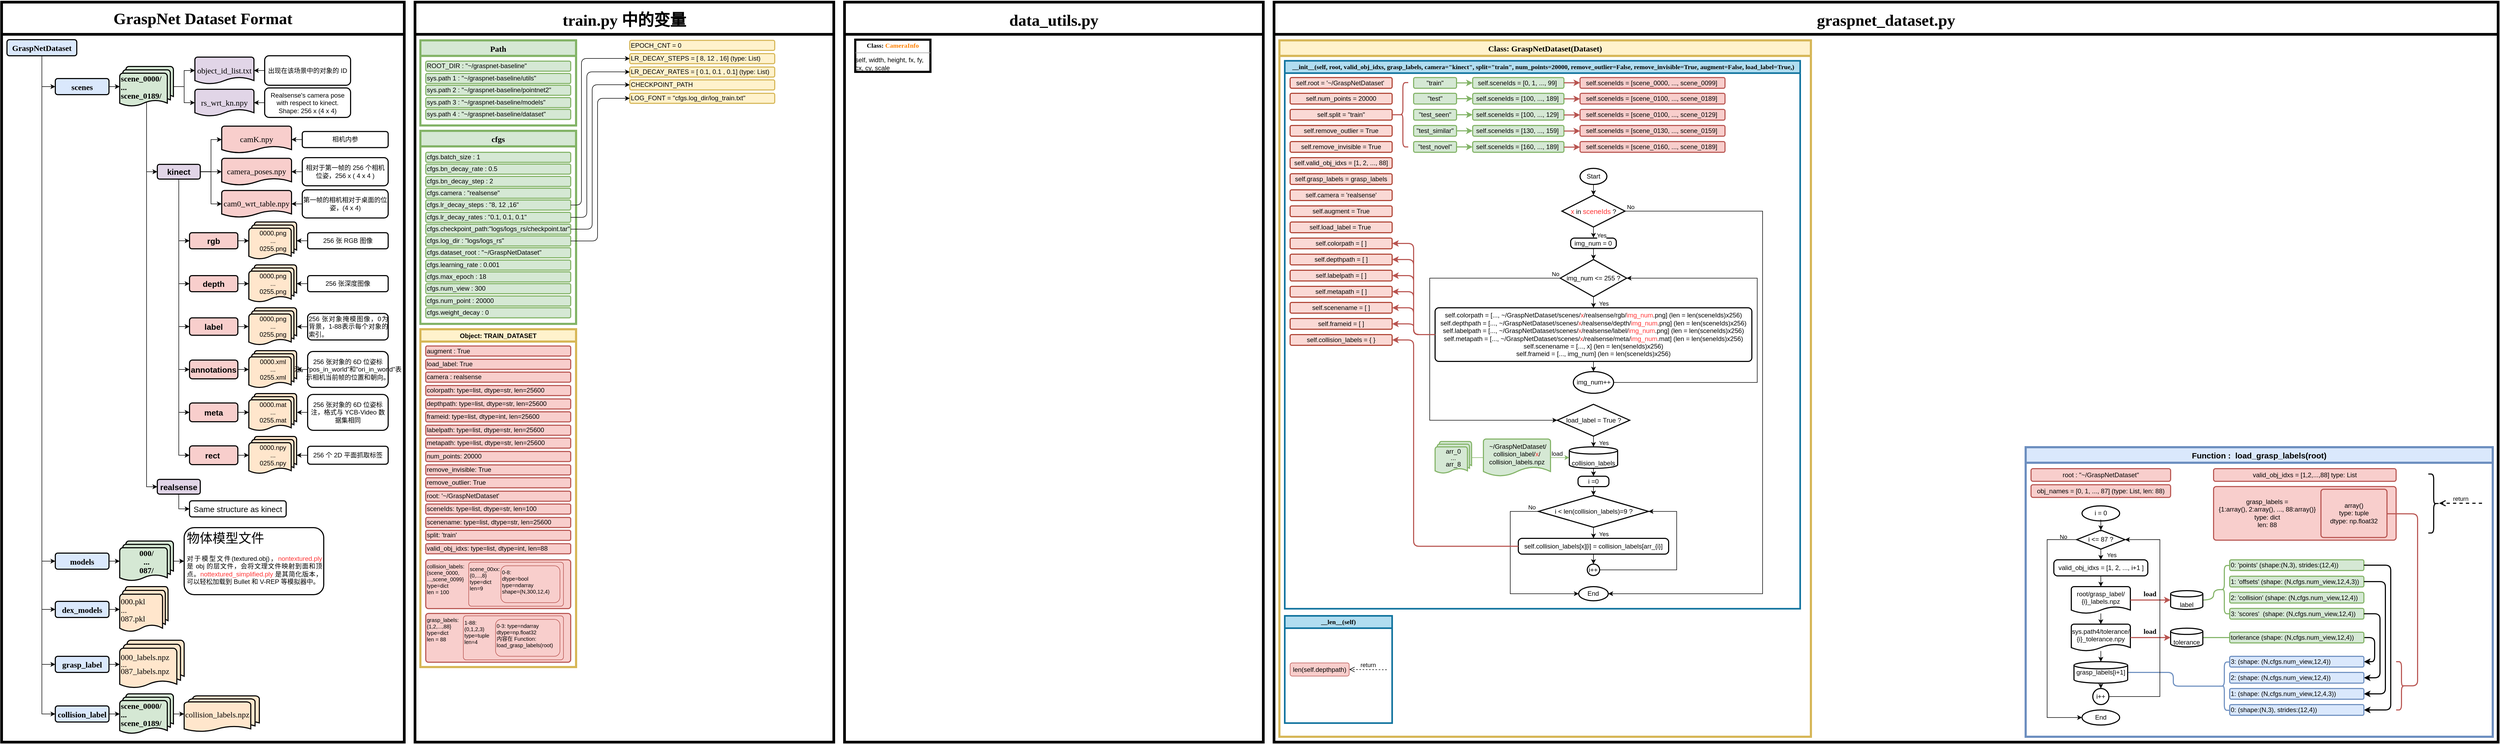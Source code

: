 <mxfile version="22.1.15" type="github">
  <diagram name="第 1 页" id="CiREt7vdbcbse35liX8I">
    <mxGraphModel dx="1160" dy="625" grid="1" gridSize="10" guides="1" tooltips="1" connect="1" arrows="1" fold="1" page="1" pageScale="1" pageWidth="4681" pageHeight="3300" math="0" shadow="0">
      <root>
        <mxCell id="0" />
        <mxCell id="1" parent="0" />
        <mxCell id="m-CEzgcybGyN_hAnnrYo-291" value="&lt;h1&gt;&lt;font style=&quot;font-size: 30px;&quot; face=&quot;Times New Roman&quot;&gt;GraspNet Dataset Format&lt;/font&gt;&lt;/h1&gt;" style="swimlane;whiteSpace=wrap;html=1;startSize=60;strokeWidth=5;" parent="1" vertex="1">
          <mxGeometry x="10" y="10" width="750" height="1380" as="geometry">
            <mxRectangle x="10" y="10" width="370" height="80" as="alternateBounds" />
          </mxGeometry>
        </mxCell>
        <mxCell id="m-CEzgcybGyN_hAnnrYo-289" value="" style="group" parent="m-CEzgcybGyN_hAnnrYo-291" vertex="1" connectable="0">
          <mxGeometry x="10" y="70" width="710" height="1295" as="geometry" />
        </mxCell>
        <mxCell id="m-CEzgcybGyN_hAnnrYo-67" value="&lt;h1 style=&quot;font-size: 15px; line-height: 100%;&quot;&gt;&lt;font face=&quot;Times New Roman&quot;&gt;GraspNetDataset&lt;/font&gt;&lt;/h1&gt;" style="rounded=1;whiteSpace=wrap;html=1;align=center;strokeWidth=2;fillColor=#dae8fc;strokeColor=#000000;container=0;" parent="m-CEzgcybGyN_hAnnrYo-289" vertex="1">
          <mxGeometry width="130" height="30" as="geometry" />
        </mxCell>
        <mxCell id="m-CEzgcybGyN_hAnnrYo-72" value="" style="edgeStyle=orthogonalEdgeStyle;rounded=0;orthogonalLoop=1;jettySize=auto;html=1;exitX=0.5;exitY=1;exitDx=0;exitDy=0;entryX=0;entryY=0.5;entryDx=0;entryDy=0;" parent="m-CEzgcybGyN_hAnnrYo-289" source="m-CEzgcybGyN_hAnnrYo-67" target="m-CEzgcybGyN_hAnnrYo-71" edge="1">
          <mxGeometry relative="1" as="geometry" />
        </mxCell>
        <mxCell id="m-CEzgcybGyN_hAnnrYo-74" value="" style="edgeStyle=orthogonalEdgeStyle;rounded=0;orthogonalLoop=1;jettySize=auto;html=1;entryX=0;entryY=0.5;entryDx=0;entryDy=0;exitX=0.5;exitY=1.121;exitDx=0;exitDy=0;exitPerimeter=0;" parent="m-CEzgcybGyN_hAnnrYo-289" source="m-CEzgcybGyN_hAnnrYo-67" target="m-CEzgcybGyN_hAnnrYo-73" edge="1">
          <mxGeometry relative="1" as="geometry" />
        </mxCell>
        <mxCell id="m-CEzgcybGyN_hAnnrYo-76" value="" style="edgeStyle=orthogonalEdgeStyle;rounded=0;orthogonalLoop=1;jettySize=auto;html=1;entryX=0;entryY=0.5;entryDx=0;entryDy=0;" parent="m-CEzgcybGyN_hAnnrYo-289" source="m-CEzgcybGyN_hAnnrYo-67" target="m-CEzgcybGyN_hAnnrYo-75" edge="1">
          <mxGeometry relative="1" as="geometry" />
        </mxCell>
        <mxCell id="m-CEzgcybGyN_hAnnrYo-78" value="" style="edgeStyle=orthogonalEdgeStyle;rounded=0;orthogonalLoop=1;jettySize=auto;html=1;entryX=0;entryY=0.5;entryDx=0;entryDy=0;exitX=0.5;exitY=1;exitDx=0;exitDy=0;" parent="m-CEzgcybGyN_hAnnrYo-289" source="m-CEzgcybGyN_hAnnrYo-67" target="m-CEzgcybGyN_hAnnrYo-77" edge="1">
          <mxGeometry relative="1" as="geometry" />
        </mxCell>
        <mxCell id="m-CEzgcybGyN_hAnnrYo-112" value="&lt;h4&gt;&lt;font style=&quot;font-size: 15px;&quot;&gt;realsense&lt;/font&gt;&lt;/h4&gt;" style="rounded=1;whiteSpace=wrap;html=1;align=center;fillColor=#E1D5E7;strokeColor=#000000;strokeWidth=2;container=0;" parent="m-CEzgcybGyN_hAnnrYo-289" vertex="1">
          <mxGeometry x="280" y="820" width="80" height="27.5" as="geometry" />
        </mxCell>
        <mxCell id="m-CEzgcybGyN_hAnnrYo-126" value="&lt;div style=&quot;&quot;&gt;&lt;font style=&quot;font-size: 15px;&quot;&gt;Same structure as kinect&lt;/font&gt;&lt;/div&gt;" style="text;html=1;strokeColor=default;fillColor=none;align=center;verticalAlign=middle;whiteSpace=wrap;rounded=1;strokeWidth=2;container=0;" parent="m-CEzgcybGyN_hAnnrYo-289" vertex="1">
          <mxGeometry x="340" y="860" width="180" height="30" as="geometry" />
        </mxCell>
        <mxCell id="m-CEzgcybGyN_hAnnrYo-127" value="" style="edgeStyle=orthogonalEdgeStyle;rounded=0;orthogonalLoop=1;jettySize=auto;html=1;entryX=0;entryY=0.5;entryDx=0;entryDy=0;" parent="m-CEzgcybGyN_hAnnrYo-289" source="m-CEzgcybGyN_hAnnrYo-112" target="m-CEzgcybGyN_hAnnrYo-126" edge="1">
          <mxGeometry relative="1" as="geometry" />
        </mxCell>
        <mxCell id="m-CEzgcybGyN_hAnnrYo-69" value="&lt;h2&gt;&lt;font style=&quot;font-size: 15px;&quot; face=&quot;Times New Roman&quot;&gt;scenes&lt;/font&gt;&lt;/h2&gt;" style="rounded=1;whiteSpace=wrap;html=1;fillColor=#dae8fc;strokeColor=#000000;strokeWidth=2;container=0;" parent="m-CEzgcybGyN_hAnnrYo-289" vertex="1">
          <mxGeometry x="90" y="72.5" width="100" height="30" as="geometry" />
        </mxCell>
        <mxCell id="m-CEzgcybGyN_hAnnrYo-70" value="" style="edgeStyle=orthogonalEdgeStyle;rounded=0;orthogonalLoop=1;jettySize=auto;html=1;entryX=0;entryY=0.5;entryDx=0;entryDy=0;" parent="m-CEzgcybGyN_hAnnrYo-289" source="m-CEzgcybGyN_hAnnrYo-67" target="m-CEzgcybGyN_hAnnrYo-69" edge="1">
          <mxGeometry relative="1" as="geometry" />
        </mxCell>
        <mxCell id="m-CEzgcybGyN_hAnnrYo-99" value="&lt;h3 style=&quot;font-size: 15px; line-height: 100%;&quot;&gt;&lt;font style=&quot;font-size: 15px;&quot; face=&quot;Times New Roman&quot;&gt;scene_0000/&lt;br&gt;...&lt;br&gt;scene_0189/&lt;/font&gt;&lt;/h3&gt;" style="strokeWidth=2;html=1;shape=mxgraph.flowchart.multi-document;whiteSpace=wrap;fillColor=#d5e8d4;strokeColor=#000000;align=left;container=0;" parent="m-CEzgcybGyN_hAnnrYo-289" vertex="1">
          <mxGeometry x="210" y="50" width="100" height="75" as="geometry" />
        </mxCell>
        <mxCell id="m-CEzgcybGyN_hAnnrYo-101" value="&lt;p style=&quot;line-height: 100%;&quot;&gt;&lt;font style=&quot;font-size: 15px;&quot; face=&quot;Times New Roman&quot;&gt;object_id_list.txt&lt;/font&gt;&lt;/p&gt;" style="strokeWidth=2;html=1;shape=mxgraph.flowchart.document2;whiteSpace=wrap;size=0.25;fillColor=#e1d5e7;strokeColor=#000000;align=center;container=0;" parent="m-CEzgcybGyN_hAnnrYo-289" vertex="1">
          <mxGeometry x="350" y="32.5" width="110" height="50" as="geometry" />
        </mxCell>
        <mxCell id="m-CEzgcybGyN_hAnnrYo-103" value="&lt;div style=&quot;&quot;&gt;&lt;span style=&quot;background-color: initial;&quot;&gt;出现在该场景中的对象的 ID&lt;/span&gt;&lt;/div&gt;" style="text;html=1;strokeColor=default;fillColor=none;align=center;verticalAlign=middle;whiteSpace=wrap;rounded=1;strokeWidth=2;container=0;" parent="m-CEzgcybGyN_hAnnrYo-289" vertex="1">
          <mxGeometry x="480" y="30" width="160" height="55" as="geometry" />
        </mxCell>
        <mxCell id="m-CEzgcybGyN_hAnnrYo-105" value="&lt;p style=&quot;line-height: 100%;&quot;&gt;&lt;font style=&quot;font-size: 15px;&quot; face=&quot;Times New Roman&quot;&gt;rs_wrt_kn.npy&lt;/font&gt;&lt;/p&gt;" style="strokeWidth=2;html=1;shape=mxgraph.flowchart.document2;whiteSpace=wrap;size=0.25;fillColor=#e1d5e7;strokeColor=#000000;align=center;container=0;" parent="m-CEzgcybGyN_hAnnrYo-289" vertex="1">
          <mxGeometry x="350" y="92.5" width="110" height="50" as="geometry" />
        </mxCell>
        <mxCell id="m-CEzgcybGyN_hAnnrYo-107" value="&lt;div style=&quot;&quot;&gt;&lt;span style=&quot;background-color: initial;&quot;&gt;Realsense&#39;s camera pose with respect to kinect.&lt;/span&gt;&lt;/div&gt;&lt;div style=&quot;&quot;&gt;&lt;span style=&quot;background-color: initial;&quot;&gt;Shape: 256 x (4 x 4)&lt;/span&gt;&lt;/div&gt;" style="text;html=1;strokeColor=default;fillColor=none;align=center;verticalAlign=middle;whiteSpace=wrap;rounded=1;strokeWidth=2;container=0;" parent="m-CEzgcybGyN_hAnnrYo-289" vertex="1">
          <mxGeometry x="480" y="90" width="160" height="55" as="geometry" />
        </mxCell>
        <mxCell id="m-CEzgcybGyN_hAnnrYo-113" value="" style="edgeStyle=orthogonalEdgeStyle;rounded=0;orthogonalLoop=1;jettySize=auto;html=1;exitX=0.5;exitY=0.88;exitDx=0;exitDy=0;exitPerimeter=0;entryX=0;entryY=0.5;entryDx=0;entryDy=0;" parent="m-CEzgcybGyN_hAnnrYo-289" source="m-CEzgcybGyN_hAnnrYo-99" target="m-CEzgcybGyN_hAnnrYo-112" edge="1">
          <mxGeometry relative="1" as="geometry" />
        </mxCell>
        <mxCell id="m-CEzgcybGyN_hAnnrYo-100" value="" style="edgeStyle=orthogonalEdgeStyle;rounded=0;orthogonalLoop=1;jettySize=auto;html=1;" parent="m-CEzgcybGyN_hAnnrYo-289" source="m-CEzgcybGyN_hAnnrYo-69" target="m-CEzgcybGyN_hAnnrYo-99" edge="1">
          <mxGeometry relative="1" as="geometry" />
        </mxCell>
        <mxCell id="m-CEzgcybGyN_hAnnrYo-102" value="" style="edgeStyle=orthogonalEdgeStyle;rounded=0;orthogonalLoop=1;jettySize=auto;html=1;" parent="m-CEzgcybGyN_hAnnrYo-289" source="m-CEzgcybGyN_hAnnrYo-99" target="m-CEzgcybGyN_hAnnrYo-101" edge="1">
          <mxGeometry relative="1" as="geometry" />
        </mxCell>
        <mxCell id="m-CEzgcybGyN_hAnnrYo-104" value="" style="edgeStyle=orthogonalEdgeStyle;rounded=0;orthogonalLoop=1;jettySize=auto;html=1;" parent="m-CEzgcybGyN_hAnnrYo-289" source="m-CEzgcybGyN_hAnnrYo-103" target="m-CEzgcybGyN_hAnnrYo-101" edge="1">
          <mxGeometry relative="1" as="geometry" />
        </mxCell>
        <mxCell id="m-CEzgcybGyN_hAnnrYo-106" value="" style="edgeStyle=orthogonalEdgeStyle;rounded=0;orthogonalLoop=1;jettySize=auto;html=1;" parent="m-CEzgcybGyN_hAnnrYo-289" source="m-CEzgcybGyN_hAnnrYo-99" target="m-CEzgcybGyN_hAnnrYo-105" edge="1">
          <mxGeometry relative="1" as="geometry" />
        </mxCell>
        <mxCell id="m-CEzgcybGyN_hAnnrYo-108" value="" style="edgeStyle=orthogonalEdgeStyle;rounded=0;orthogonalLoop=1;jettySize=auto;html=1;" parent="m-CEzgcybGyN_hAnnrYo-289" source="m-CEzgcybGyN_hAnnrYo-107" target="m-CEzgcybGyN_hAnnrYo-105" edge="1">
          <mxGeometry relative="1" as="geometry" />
        </mxCell>
        <mxCell id="m-CEzgcybGyN_hAnnrYo-71" value="&lt;h2&gt;&lt;font style=&quot;font-size: 15px;&quot; face=&quot;Times New Roman&quot;&gt;models&lt;/font&gt;&lt;/h2&gt;" style="rounded=1;whiteSpace=wrap;html=1;fillColor=#dae8fc;strokeColor=#000000;strokeWidth=2;container=0;" parent="m-CEzgcybGyN_hAnnrYo-289" vertex="1">
          <mxGeometry x="90" y="957.5" width="100" height="30" as="geometry" />
        </mxCell>
        <mxCell id="m-CEzgcybGyN_hAnnrYo-93" value="&lt;h3 style=&quot;font-size: 15px; line-height: 100%;&quot;&gt;&lt;font style=&quot;font-size: 15px;&quot; face=&quot;Times New Roman&quot;&gt;000/&lt;br&gt;...&lt;br&gt;087/&lt;/font&gt;&lt;/h3&gt;" style="strokeWidth=2;html=1;shape=mxgraph.flowchart.multi-document;whiteSpace=wrap;fillColor=#d5e8d4;strokeColor=#000000;align=center;container=0;" parent="m-CEzgcybGyN_hAnnrYo-289" vertex="1">
          <mxGeometry x="210" y="935" width="100" height="75" as="geometry" />
        </mxCell>
        <mxCell id="m-CEzgcybGyN_hAnnrYo-95" value="&lt;h1&gt;&lt;span style=&quot;font-weight: normal;&quot;&gt;&lt;font face=&quot;Times New Roman&quot;&gt;物体模型文件&lt;/font&gt;&lt;/span&gt;&lt;/h1&gt;&lt;p style=&quot;text-align: justify;&quot;&gt;对于模型文件(textured.obj)，&lt;font color=&quot;#ff3333&quot;&gt;nontextured.ply&lt;/font&gt; 是 obj 的层文件，会将文理文件映射到面和顶点。&lt;font color=&quot;#ff3333&quot;&gt;nottextured_simplified.ply&lt;/font&gt; 是其简化版本，可以轻松加载到 Bullet 和 V-REP 等模拟器中。&lt;/p&gt;" style="text;html=1;strokeColor=default;fillColor=none;spacing=5;spacingTop=-20;whiteSpace=wrap;overflow=hidden;rounded=1;strokeWidth=2;container=0;" parent="m-CEzgcybGyN_hAnnrYo-289" vertex="1">
          <mxGeometry x="330" y="910" width="260" height="125" as="geometry" />
        </mxCell>
        <mxCell id="m-CEzgcybGyN_hAnnrYo-94" value="" style="edgeStyle=orthogonalEdgeStyle;rounded=0;orthogonalLoop=1;jettySize=auto;html=1;" parent="m-CEzgcybGyN_hAnnrYo-289" source="m-CEzgcybGyN_hAnnrYo-71" target="m-CEzgcybGyN_hAnnrYo-93" edge="1">
          <mxGeometry relative="1" as="geometry" />
        </mxCell>
        <mxCell id="m-CEzgcybGyN_hAnnrYo-96" value="" style="edgeStyle=orthogonalEdgeStyle;rounded=0;orthogonalLoop=1;jettySize=auto;html=1;" parent="m-CEzgcybGyN_hAnnrYo-289" source="m-CEzgcybGyN_hAnnrYo-93" target="m-CEzgcybGyN_hAnnrYo-95" edge="1">
          <mxGeometry relative="1" as="geometry" />
        </mxCell>
        <mxCell id="m-CEzgcybGyN_hAnnrYo-73" value="&lt;h2&gt;&lt;font style=&quot;font-size: 15px;&quot; face=&quot;Times New Roman&quot;&gt;dex_models&lt;/font&gt;&lt;/h2&gt;" style="rounded=1;whiteSpace=wrap;html=1;fillColor=#dae8fc;strokeColor=#000000;strokeWidth=2;container=0;" parent="m-CEzgcybGyN_hAnnrYo-289" vertex="1">
          <mxGeometry x="90" y="1047.5" width="100" height="30" as="geometry" />
        </mxCell>
        <mxCell id="m-CEzgcybGyN_hAnnrYo-88" value="&lt;p style=&quot;line-height: 100%; font-size: 15px;&quot;&gt;&lt;font style=&quot;font-size: 15px;&quot; face=&quot;Times New Roman&quot;&gt;000.pkl&lt;br&gt;...&lt;br&gt;087.pkl&lt;/font&gt;&lt;/p&gt;" style="strokeWidth=2;html=1;shape=mxgraph.flowchart.multi-document;whiteSpace=wrap;fillColor=#ffe6cc;strokeColor=#000000;align=left;container=0;" parent="m-CEzgcybGyN_hAnnrYo-289" vertex="1">
          <mxGeometry x="210" y="1020" width="90" height="85" as="geometry" />
        </mxCell>
        <mxCell id="m-CEzgcybGyN_hAnnrYo-89" value="" style="edgeStyle=orthogonalEdgeStyle;rounded=0;orthogonalLoop=1;jettySize=auto;html=1;" parent="m-CEzgcybGyN_hAnnrYo-289" source="m-CEzgcybGyN_hAnnrYo-73" target="m-CEzgcybGyN_hAnnrYo-88" edge="1">
          <mxGeometry relative="1" as="geometry" />
        </mxCell>
        <mxCell id="m-CEzgcybGyN_hAnnrYo-75" value="&lt;h2&gt;&lt;font style=&quot;font-size: 15px;&quot; face=&quot;Times New Roman&quot;&gt;grasp_label&lt;/font&gt;&lt;/h2&gt;" style="rounded=1;whiteSpace=wrap;html=1;fillColor=#dae8fc;strokeColor=#000000;strokeWidth=2;container=0;" parent="m-CEzgcybGyN_hAnnrYo-289" vertex="1">
          <mxGeometry x="90" y="1150" width="100" height="30" as="geometry" />
        </mxCell>
        <mxCell id="m-CEzgcybGyN_hAnnrYo-84" value="&lt;div style=&quot;line-height: 100%;&quot;&gt;&lt;span style=&quot;font-size: 15px;&quot;&gt;&lt;font face=&quot;Times New Roman&quot;&gt;000_labels.npz&lt;/font&gt;&lt;/span&gt;&lt;/div&gt;&lt;div style=&quot;line-height: 100%;&quot;&gt;&lt;span style=&quot;font-size: 15px;&quot;&gt;&lt;font face=&quot;gPePc3Dz50U2czc4cAkq&quot;&gt;...&lt;/font&gt;&lt;/span&gt;&lt;/div&gt;&lt;div style=&quot;line-height: 100%;&quot;&gt;&lt;span style=&quot;font-size: 15px;&quot;&gt;&lt;font face=&quot;gPePc3Dz50U2czc4cAkq&quot;&gt;087_labels.npz&lt;/font&gt;&lt;/span&gt;&lt;/div&gt;" style="strokeWidth=2;html=1;shape=mxgraph.flowchart.multi-document;whiteSpace=wrap;fillColor=#ffe6cc;strokeColor=#000000;align=left;container=0;" parent="m-CEzgcybGyN_hAnnrYo-289" vertex="1">
          <mxGeometry x="210" y="1120" width="120" height="90" as="geometry" />
        </mxCell>
        <mxCell id="m-CEzgcybGyN_hAnnrYo-85" value="" style="edgeStyle=orthogonalEdgeStyle;rounded=0;orthogonalLoop=1;jettySize=auto;html=1;" parent="m-CEzgcybGyN_hAnnrYo-289" source="m-CEzgcybGyN_hAnnrYo-75" target="m-CEzgcybGyN_hAnnrYo-84" edge="1">
          <mxGeometry relative="1" as="geometry" />
        </mxCell>
        <mxCell id="m-CEzgcybGyN_hAnnrYo-77" value="&lt;h2&gt;&lt;font style=&quot;font-size: 15px;&quot; face=&quot;Times New Roman&quot;&gt;collision_label&lt;/font&gt;&lt;/h2&gt;" style="rounded=1;whiteSpace=wrap;html=1;fillColor=#dae8fc;strokeColor=#000000;strokeWidth=2;container=0;" parent="m-CEzgcybGyN_hAnnrYo-289" vertex="1">
          <mxGeometry x="90" y="1242.5" width="100" height="30" as="geometry" />
        </mxCell>
        <mxCell id="m-CEzgcybGyN_hAnnrYo-79" value="&lt;h3 style=&quot;font-size: 15px; line-height: 100%;&quot;&gt;&lt;font style=&quot;font-size: 15px;&quot; face=&quot;Times New Roman&quot;&gt;scene_0000/&lt;br&gt;...&lt;br&gt;scene_0189/&lt;/font&gt;&lt;/h3&gt;" style="strokeWidth=2;html=1;shape=mxgraph.flowchart.multi-document;whiteSpace=wrap;fillColor=#d5e8d4;strokeColor=#000000;align=left;container=0;" parent="m-CEzgcybGyN_hAnnrYo-289" vertex="1">
          <mxGeometry x="210" y="1220" width="100" height="75" as="geometry" />
        </mxCell>
        <mxCell id="m-CEzgcybGyN_hAnnrYo-81" value="&lt;font style=&quot;font-size: 15px;&quot; face=&quot;Times New Roman&quot;&gt;collision_labels.npz&lt;/font&gt;" style="strokeWidth=2;html=1;shape=mxgraph.flowchart.multi-document;whiteSpace=wrap;fillColor=#ffe6cc;strokeColor=#000000;align=left;container=0;" parent="m-CEzgcybGyN_hAnnrYo-289" vertex="1">
          <mxGeometry x="330" y="1223.75" width="140" height="67.5" as="geometry" />
        </mxCell>
        <mxCell id="m-CEzgcybGyN_hAnnrYo-80" value="" style="edgeStyle=orthogonalEdgeStyle;rounded=0;orthogonalLoop=1;jettySize=auto;html=1;" parent="m-CEzgcybGyN_hAnnrYo-289" source="m-CEzgcybGyN_hAnnrYo-77" target="m-CEzgcybGyN_hAnnrYo-79" edge="1">
          <mxGeometry relative="1" as="geometry" />
        </mxCell>
        <mxCell id="m-CEzgcybGyN_hAnnrYo-82" value="" style="edgeStyle=orthogonalEdgeStyle;rounded=0;orthogonalLoop=1;jettySize=auto;html=1;" parent="m-CEzgcybGyN_hAnnrYo-289" source="m-CEzgcybGyN_hAnnrYo-79" target="m-CEzgcybGyN_hAnnrYo-81" edge="1">
          <mxGeometry relative="1" as="geometry" />
        </mxCell>
        <mxCell id="m-CEzgcybGyN_hAnnrYo-192" value="&lt;h4&gt;&lt;span style=&quot;font-size: 15px;&quot;&gt;rect&amp;nbsp;&lt;/span&gt;&lt;/h4&gt;" style="rounded=1;whiteSpace=wrap;html=1;align=center;fillColor=#f8cecc;strokeColor=#000000;strokeWidth=2;container=0;" parent="m-CEzgcybGyN_hAnnrYo-289" vertex="1">
          <mxGeometry x="340" y="757.5" width="90" height="35" as="geometry" />
        </mxCell>
        <mxCell id="m-CEzgcybGyN_hAnnrYo-194" value="0000.npy&lt;br&gt;...&lt;br&gt;0255.npy" style="strokeWidth=2;html=1;shape=mxgraph.flowchart.multi-document;whiteSpace=wrap;fillColor=#ffe6cc;strokeColor=#000000;container=0;" parent="m-CEzgcybGyN_hAnnrYo-289" vertex="1">
          <mxGeometry x="450.5" y="740" width="89" height="70" as="geometry" />
        </mxCell>
        <mxCell id="m-CEzgcybGyN_hAnnrYo-196" value="&lt;div style=&quot;&quot;&gt;256 个 2D 平面抓取标签&lt;/div&gt;" style="text;html=1;strokeColor=default;fillColor=none;align=center;verticalAlign=middle;whiteSpace=wrap;rounded=1;strokeWidth=2;container=0;" parent="m-CEzgcybGyN_hAnnrYo-289" vertex="1">
          <mxGeometry x="560" y="758.28" width="150" height="33.44" as="geometry" />
        </mxCell>
        <mxCell id="m-CEzgcybGyN_hAnnrYo-195" value="" style="edgeStyle=orthogonalEdgeStyle;rounded=0;orthogonalLoop=1;jettySize=auto;html=1;" parent="m-CEzgcybGyN_hAnnrYo-289" source="m-CEzgcybGyN_hAnnrYo-192" target="m-CEzgcybGyN_hAnnrYo-194" edge="1">
          <mxGeometry relative="1" as="geometry" />
        </mxCell>
        <mxCell id="m-CEzgcybGyN_hAnnrYo-197" value="" style="edgeStyle=orthogonalEdgeStyle;rounded=0;orthogonalLoop=1;jettySize=auto;html=1;" parent="m-CEzgcybGyN_hAnnrYo-289" source="m-CEzgcybGyN_hAnnrYo-196" target="m-CEzgcybGyN_hAnnrYo-194" edge="1">
          <mxGeometry relative="1" as="geometry" />
        </mxCell>
        <mxCell id="m-CEzgcybGyN_hAnnrYo-183" value="&lt;h4&gt;&lt;span style=&quot;font-size: 15px;&quot;&gt;meta&lt;/span&gt;&lt;/h4&gt;" style="rounded=1;whiteSpace=wrap;html=1;align=center;fillColor=#f8cecc;strokeColor=#000000;strokeWidth=2;container=0;" parent="m-CEzgcybGyN_hAnnrYo-289" vertex="1">
          <mxGeometry x="340" y="677.5" width="90" height="35" as="geometry" />
        </mxCell>
        <mxCell id="m-CEzgcybGyN_hAnnrYo-185" value="0000.mat&lt;br&gt;...&lt;br&gt;0255.mat" style="strokeWidth=2;html=1;shape=mxgraph.flowchart.multi-document;whiteSpace=wrap;fillColor=#ffe6cc;strokeColor=#000000;container=0;" parent="m-CEzgcybGyN_hAnnrYo-289" vertex="1">
          <mxGeometry x="450.5" y="660" width="89" height="70" as="geometry" />
        </mxCell>
        <mxCell id="m-CEzgcybGyN_hAnnrYo-187" value="&lt;div style=&quot;&quot;&gt;256 张对象的 6D 位姿标注，格式与 YCB-Video 数据集相同&lt;/div&gt;" style="text;html=1;strokeColor=default;fillColor=none;align=center;verticalAlign=middle;whiteSpace=wrap;rounded=1;strokeWidth=2;container=0;" parent="m-CEzgcybGyN_hAnnrYo-289" vertex="1">
          <mxGeometry x="560" y="661.57" width="150" height="66.87" as="geometry" />
        </mxCell>
        <mxCell id="m-CEzgcybGyN_hAnnrYo-186" value="" style="edgeStyle=orthogonalEdgeStyle;rounded=0;orthogonalLoop=1;jettySize=auto;html=1;" parent="m-CEzgcybGyN_hAnnrYo-289" source="m-CEzgcybGyN_hAnnrYo-183" target="m-CEzgcybGyN_hAnnrYo-185" edge="1">
          <mxGeometry relative="1" as="geometry" />
        </mxCell>
        <mxCell id="m-CEzgcybGyN_hAnnrYo-188" value="" style="edgeStyle=orthogonalEdgeStyle;rounded=0;orthogonalLoop=1;jettySize=auto;html=1;" parent="m-CEzgcybGyN_hAnnrYo-289" source="m-CEzgcybGyN_hAnnrYo-187" target="m-CEzgcybGyN_hAnnrYo-185" edge="1">
          <mxGeometry relative="1" as="geometry" />
        </mxCell>
        <mxCell id="m-CEzgcybGyN_hAnnrYo-152" value="&lt;h4&gt;&lt;span style=&quot;font-size: 15px;&quot;&gt;annotations&lt;/span&gt;&lt;/h4&gt;" style="rounded=1;whiteSpace=wrap;html=1;align=center;fillColor=#f8cecc;strokeColor=#000000;strokeWidth=2;container=0;" parent="m-CEzgcybGyN_hAnnrYo-289" vertex="1">
          <mxGeometry x="340" y="597.5" width="90" height="35" as="geometry" />
        </mxCell>
        <mxCell id="m-CEzgcybGyN_hAnnrYo-176" value="0000.xml&lt;br&gt;...&lt;br&gt;0255.xml" style="strokeWidth=2;html=1;shape=mxgraph.flowchart.multi-document;whiteSpace=wrap;fillColor=#ffe6cc;strokeColor=#000000;container=0;" parent="m-CEzgcybGyN_hAnnrYo-289" vertex="1">
          <mxGeometry x="450.5" y="580" width="89" height="70" as="geometry" />
        </mxCell>
        <mxCell id="m-CEzgcybGyN_hAnnrYo-178" value="&lt;div style=&quot;&quot;&gt;256 张对象的 6D 位姿标注，“pos_in_world”和&quot;ori_in_world&quot;表示相机当前帧的位置和朝向。&lt;/div&gt;" style="text;html=1;strokeColor=default;fillColor=none;align=center;verticalAlign=middle;whiteSpace=wrap;rounded=1;strokeWidth=2;container=0;" parent="m-CEzgcybGyN_hAnnrYo-289" vertex="1">
          <mxGeometry x="560" y="581.56" width="150" height="66.87" as="geometry" />
        </mxCell>
        <mxCell id="m-CEzgcybGyN_hAnnrYo-177" value="" style="edgeStyle=orthogonalEdgeStyle;rounded=0;orthogonalLoop=1;jettySize=auto;html=1;" parent="m-CEzgcybGyN_hAnnrYo-289" source="m-CEzgcybGyN_hAnnrYo-152" target="m-CEzgcybGyN_hAnnrYo-176" edge="1">
          <mxGeometry relative="1" as="geometry" />
        </mxCell>
        <mxCell id="m-CEzgcybGyN_hAnnrYo-179" value="" style="edgeStyle=orthogonalEdgeStyle;rounded=0;orthogonalLoop=1;jettySize=auto;html=1;" parent="m-CEzgcybGyN_hAnnrYo-289" source="m-CEzgcybGyN_hAnnrYo-178" target="m-CEzgcybGyN_hAnnrYo-176" edge="1">
          <mxGeometry relative="1" as="geometry" />
        </mxCell>
        <mxCell id="m-CEzgcybGyN_hAnnrYo-150" value="&lt;h4&gt;&lt;span style=&quot;font-size: 15px;&quot;&gt;label&lt;/span&gt;&lt;/h4&gt;" style="rounded=1;whiteSpace=wrap;html=1;align=center;fillColor=#f8cecc;strokeColor=#000000;strokeWidth=2;container=0;" parent="m-CEzgcybGyN_hAnnrYo-289" vertex="1">
          <mxGeometry x="340" y="518.75" width="90" height="32.5" as="geometry" />
        </mxCell>
        <mxCell id="m-CEzgcybGyN_hAnnrYo-168" value="0000.png&lt;br&gt;...&lt;br&gt;0255.png" style="strokeWidth=2;html=1;shape=mxgraph.flowchart.multi-document;whiteSpace=wrap;fillColor=#ffe6cc;strokeColor=#000000;container=0;" parent="m-CEzgcybGyN_hAnnrYo-289" vertex="1">
          <mxGeometry x="450.5" y="500" width="89" height="70" as="geometry" />
        </mxCell>
        <mxCell id="m-CEzgcybGyN_hAnnrYo-172" value="&lt;div style=&quot;text-align: justify;&quot;&gt;256 张对象掩模图像，0为背景，1-88表示每个对象的索引。&lt;/div&gt;" style="text;html=1;strokeColor=default;fillColor=none;align=left;verticalAlign=middle;whiteSpace=wrap;rounded=1;strokeWidth=2;container=0;" parent="m-CEzgcybGyN_hAnnrYo-289" vertex="1">
          <mxGeometry x="560" y="510.63" width="150" height="49.37" as="geometry" />
        </mxCell>
        <mxCell id="m-CEzgcybGyN_hAnnrYo-171" value="" style="edgeStyle=orthogonalEdgeStyle;rounded=0;orthogonalLoop=1;jettySize=auto;html=1;" parent="m-CEzgcybGyN_hAnnrYo-289" source="m-CEzgcybGyN_hAnnrYo-150" target="m-CEzgcybGyN_hAnnrYo-168" edge="1">
          <mxGeometry relative="1" as="geometry" />
        </mxCell>
        <mxCell id="m-CEzgcybGyN_hAnnrYo-173" value="" style="edgeStyle=orthogonalEdgeStyle;rounded=0;orthogonalLoop=1;jettySize=auto;html=1;" parent="m-CEzgcybGyN_hAnnrYo-289" source="m-CEzgcybGyN_hAnnrYo-172" target="m-CEzgcybGyN_hAnnrYo-168" edge="1">
          <mxGeometry relative="1" as="geometry" />
        </mxCell>
        <mxCell id="m-CEzgcybGyN_hAnnrYo-148" value="&lt;h4&gt;&lt;span style=&quot;font-size: 15px;&quot;&gt;depth&lt;/span&gt;&lt;/h4&gt;" style="rounded=1;whiteSpace=wrap;html=1;align=center;fillColor=#f8cecc;strokeColor=#000000;strokeWidth=2;container=0;" parent="m-CEzgcybGyN_hAnnrYo-289" vertex="1">
          <mxGeometry x="340" y="440" width="90" height="30" as="geometry" />
        </mxCell>
        <mxCell id="m-CEzgcybGyN_hAnnrYo-162" value="0000.png&lt;br&gt;...&lt;br&gt;0255.png" style="strokeWidth=2;html=1;shape=mxgraph.flowchart.multi-document;whiteSpace=wrap;fillColor=#ffe6cc;strokeColor=#000000;container=0;" parent="m-CEzgcybGyN_hAnnrYo-289" vertex="1">
          <mxGeometry x="450.5" y="420" width="89" height="70" as="geometry" />
        </mxCell>
        <mxCell id="m-CEzgcybGyN_hAnnrYo-164" value="&lt;div style=&quot;&quot;&gt;256 张深度图像&lt;/div&gt;" style="text;html=1;strokeColor=default;fillColor=none;align=center;verticalAlign=middle;whiteSpace=wrap;rounded=1;strokeWidth=2;container=0;" parent="m-CEzgcybGyN_hAnnrYo-289" vertex="1">
          <mxGeometry x="560" y="440" width="150" height="30" as="geometry" />
        </mxCell>
        <mxCell id="m-CEzgcybGyN_hAnnrYo-163" value="" style="edgeStyle=orthogonalEdgeStyle;rounded=0;orthogonalLoop=1;jettySize=auto;html=1;" parent="m-CEzgcybGyN_hAnnrYo-289" source="m-CEzgcybGyN_hAnnrYo-148" target="m-CEzgcybGyN_hAnnrYo-162" edge="1">
          <mxGeometry relative="1" as="geometry" />
        </mxCell>
        <mxCell id="m-CEzgcybGyN_hAnnrYo-165" value="" style="edgeStyle=orthogonalEdgeStyle;rounded=0;orthogonalLoop=1;jettySize=auto;html=1;" parent="m-CEzgcybGyN_hAnnrYo-289" source="m-CEzgcybGyN_hAnnrYo-164" target="m-CEzgcybGyN_hAnnrYo-162" edge="1">
          <mxGeometry relative="1" as="geometry" />
        </mxCell>
        <mxCell id="m-CEzgcybGyN_hAnnrYo-146" value="&lt;h4&gt;&lt;span style=&quot;font-size: 15px;&quot;&gt;rgb&lt;/span&gt;&lt;/h4&gt;" style="rounded=1;whiteSpace=wrap;html=1;align=center;fillColor=#f8cecc;strokeColor=#000000;strokeWidth=2;container=0;" parent="m-CEzgcybGyN_hAnnrYo-289" vertex="1">
          <mxGeometry x="340" y="360" width="90" height="30" as="geometry" />
        </mxCell>
        <mxCell id="m-CEzgcybGyN_hAnnrYo-156" value="0000.png&lt;br&gt;...&lt;br&gt;0255.png" style="strokeWidth=2;html=1;shape=mxgraph.flowchart.multi-document;whiteSpace=wrap;fillColor=#ffe6cc;strokeColor=#000000;container=0;" parent="m-CEzgcybGyN_hAnnrYo-289" vertex="1">
          <mxGeometry x="450.5" y="340" width="89" height="70" as="geometry" />
        </mxCell>
        <mxCell id="m-CEzgcybGyN_hAnnrYo-158" value="&lt;div style=&quot;&quot;&gt;256 张 RGB 图像&lt;/div&gt;" style="text;html=1;strokeColor=default;fillColor=none;align=center;verticalAlign=middle;whiteSpace=wrap;rounded=1;strokeWidth=2;container=0;" parent="m-CEzgcybGyN_hAnnrYo-289" vertex="1">
          <mxGeometry x="560" y="360" width="150" height="30" as="geometry" />
        </mxCell>
        <mxCell id="m-CEzgcybGyN_hAnnrYo-157" value="" style="edgeStyle=orthogonalEdgeStyle;rounded=0;orthogonalLoop=1;jettySize=auto;html=1;" parent="m-CEzgcybGyN_hAnnrYo-289" source="m-CEzgcybGyN_hAnnrYo-146" target="m-CEzgcybGyN_hAnnrYo-156" edge="1">
          <mxGeometry relative="1" as="geometry" />
        </mxCell>
        <mxCell id="m-CEzgcybGyN_hAnnrYo-159" value="" style="edgeStyle=orthogonalEdgeStyle;rounded=0;orthogonalLoop=1;jettySize=auto;html=1;" parent="m-CEzgcybGyN_hAnnrYo-289" source="m-CEzgcybGyN_hAnnrYo-158" target="m-CEzgcybGyN_hAnnrYo-156" edge="1">
          <mxGeometry relative="1" as="geometry" />
        </mxCell>
        <mxCell id="m-CEzgcybGyN_hAnnrYo-110" value="&lt;h4&gt;&lt;font style=&quot;font-size: 15px;&quot;&gt;kinect&lt;/font&gt;&lt;/h4&gt;" style="rounded=1;whiteSpace=wrap;html=1;align=center;fillColor=#e1d5e7;strokeColor=#000000;strokeWidth=2;container=0;" parent="m-CEzgcybGyN_hAnnrYo-289" vertex="1">
          <mxGeometry x="280" y="232.5" width="80" height="27.5" as="geometry" />
        </mxCell>
        <mxCell id="m-CEzgcybGyN_hAnnrYo-111" value="" style="edgeStyle=orthogonalEdgeStyle;rounded=0;orthogonalLoop=1;jettySize=auto;html=1;entryX=0;entryY=0.5;entryDx=0;entryDy=0;" parent="m-CEzgcybGyN_hAnnrYo-289" source="m-CEzgcybGyN_hAnnrYo-99" target="m-CEzgcybGyN_hAnnrYo-110" edge="1">
          <mxGeometry relative="1" as="geometry" />
        </mxCell>
        <mxCell id="m-CEzgcybGyN_hAnnrYo-132" value="" style="edgeStyle=orthogonalEdgeStyle;rounded=0;orthogonalLoop=1;jettySize=auto;html=1;entryX=0;entryY=0.5;entryDx=0;entryDy=0;entryPerimeter=0;" parent="m-CEzgcybGyN_hAnnrYo-289" source="m-CEzgcybGyN_hAnnrYo-110" target="m-CEzgcybGyN_hAnnrYo-129" edge="1">
          <mxGeometry relative="1" as="geometry" />
        </mxCell>
        <mxCell id="m-CEzgcybGyN_hAnnrYo-133" style="edgeStyle=orthogonalEdgeStyle;rounded=0;orthogonalLoop=1;jettySize=auto;html=1;" parent="m-CEzgcybGyN_hAnnrYo-289" source="m-CEzgcybGyN_hAnnrYo-110" target="m-CEzgcybGyN_hAnnrYo-130" edge="1">
          <mxGeometry relative="1" as="geometry" />
        </mxCell>
        <mxCell id="m-CEzgcybGyN_hAnnrYo-134" style="edgeStyle=orthogonalEdgeStyle;rounded=0;orthogonalLoop=1;jettySize=auto;html=1;entryX=0;entryY=0.5;entryDx=0;entryDy=0;entryPerimeter=0;" parent="m-CEzgcybGyN_hAnnrYo-289" source="m-CEzgcybGyN_hAnnrYo-110" target="m-CEzgcybGyN_hAnnrYo-131" edge="1">
          <mxGeometry relative="1" as="geometry" />
        </mxCell>
        <mxCell id="m-CEzgcybGyN_hAnnrYo-129" value="&lt;p style=&quot;line-height: 100%;&quot;&gt;&lt;font style=&quot;font-size: 15px;&quot; face=&quot;Times New Roman&quot;&gt;camK.npy&lt;/font&gt;&lt;/p&gt;" style="strokeWidth=2;html=1;shape=mxgraph.flowchart.document2;whiteSpace=wrap;size=0.25;fillColor=#f8cecc;strokeColor=#000000;align=center;container=0;" parent="m-CEzgcybGyN_hAnnrYo-289" vertex="1">
          <mxGeometry x="400" y="161.25" width="130" height="50" as="geometry" />
        </mxCell>
        <mxCell id="m-CEzgcybGyN_hAnnrYo-130" value="&lt;p style=&quot;line-height: 100%;&quot;&gt;&lt;font style=&quot;font-size: 15px;&quot; face=&quot;Times New Roman&quot;&gt;camera_poses.npy&lt;/font&gt;&lt;/p&gt;" style="strokeWidth=2;html=1;shape=mxgraph.flowchart.document2;whiteSpace=wrap;size=0.25;fillColor=#f8cecc;strokeColor=#000000;align=center;container=0;" parent="m-CEzgcybGyN_hAnnrYo-289" vertex="1">
          <mxGeometry x="400" y="221.25" width="130" height="50" as="geometry" />
        </mxCell>
        <mxCell id="m-CEzgcybGyN_hAnnrYo-131" value="&lt;p style=&quot;line-height: 100%;&quot;&gt;&lt;font style=&quot;font-size: 15px;&quot; face=&quot;Times New Roman&quot;&gt;cam0_wrt_table.npy&lt;/font&gt;&lt;/p&gt;" style="strokeWidth=2;html=1;shape=mxgraph.flowchart.document2;whiteSpace=wrap;size=0.25;fillColor=#f8cecc;strokeColor=#000000;align=center;container=0;" parent="m-CEzgcybGyN_hAnnrYo-289" vertex="1">
          <mxGeometry x="400" y="281.25" width="130" height="50" as="geometry" />
        </mxCell>
        <mxCell id="m-CEzgcybGyN_hAnnrYo-135" value="&lt;div style=&quot;&quot;&gt;相机内参&lt;/div&gt;" style="text;html=1;strokeColor=default;fillColor=none;align=center;verticalAlign=middle;whiteSpace=wrap;rounded=1;strokeWidth=2;container=0;" parent="m-CEzgcybGyN_hAnnrYo-289" vertex="1">
          <mxGeometry x="550" y="171.25" width="160" height="30" as="geometry" />
        </mxCell>
        <mxCell id="m-CEzgcybGyN_hAnnrYo-136" value="&lt;div style=&quot;&quot;&gt;&lt;span style=&quot;background-color: initial;&quot;&gt;相对于第一帧的 256 个相机位姿，256 x ( 4 x 4 )&lt;/span&gt;&lt;/div&gt;" style="text;html=1;strokeColor=default;fillColor=none;align=center;verticalAlign=middle;whiteSpace=wrap;rounded=1;strokeWidth=2;container=0;" parent="m-CEzgcybGyN_hAnnrYo-289" vertex="1">
          <mxGeometry x="550" y="220" width="160" height="52.5" as="geometry" />
        </mxCell>
        <mxCell id="m-CEzgcybGyN_hAnnrYo-137" value="&lt;div style=&quot;&quot;&gt;第一帧的相机相对于桌面的位姿，(4 x 4)&lt;/div&gt;" style="text;html=1;strokeColor=default;fillColor=none;align=center;verticalAlign=middle;whiteSpace=wrap;rounded=1;strokeWidth=2;container=0;" parent="m-CEzgcybGyN_hAnnrYo-289" vertex="1">
          <mxGeometry x="550" y="280" width="160" height="52.5" as="geometry" />
        </mxCell>
        <mxCell id="m-CEzgcybGyN_hAnnrYo-140" style="edgeStyle=orthogonalEdgeStyle;rounded=0;orthogonalLoop=1;jettySize=auto;html=1;entryX=1;entryY=0.5;entryDx=0;entryDy=0;entryPerimeter=0;" parent="m-CEzgcybGyN_hAnnrYo-289" source="m-CEzgcybGyN_hAnnrYo-135" target="m-CEzgcybGyN_hAnnrYo-129" edge="1">
          <mxGeometry relative="1" as="geometry" />
        </mxCell>
        <mxCell id="m-CEzgcybGyN_hAnnrYo-143" style="edgeStyle=orthogonalEdgeStyle;rounded=0;orthogonalLoop=1;jettySize=auto;html=1;exitX=0;exitY=0.5;exitDx=0;exitDy=0;entryX=1;entryY=0.5;entryDx=0;entryDy=0;entryPerimeter=0;" parent="m-CEzgcybGyN_hAnnrYo-289" source="m-CEzgcybGyN_hAnnrYo-136" target="m-CEzgcybGyN_hAnnrYo-130" edge="1">
          <mxGeometry relative="1" as="geometry" />
        </mxCell>
        <mxCell id="m-CEzgcybGyN_hAnnrYo-142" style="edgeStyle=orthogonalEdgeStyle;rounded=0;orthogonalLoop=1;jettySize=auto;html=1;entryX=1;entryY=0.5;entryDx=0;entryDy=0;entryPerimeter=0;" parent="m-CEzgcybGyN_hAnnrYo-289" source="m-CEzgcybGyN_hAnnrYo-137" target="m-CEzgcybGyN_hAnnrYo-131" edge="1">
          <mxGeometry relative="1" as="geometry" />
        </mxCell>
        <mxCell id="m-CEzgcybGyN_hAnnrYo-193" value="" style="edgeStyle=orthogonalEdgeStyle;rounded=0;orthogonalLoop=1;jettySize=auto;html=1;exitX=0.5;exitY=1;exitDx=0;exitDy=0;entryX=0;entryY=0.5;entryDx=0;entryDy=0;" parent="m-CEzgcybGyN_hAnnrYo-289" source="m-CEzgcybGyN_hAnnrYo-110" target="m-CEzgcybGyN_hAnnrYo-192" edge="1">
          <mxGeometry relative="1" as="geometry" />
        </mxCell>
        <mxCell id="m-CEzgcybGyN_hAnnrYo-184" value="" style="edgeStyle=orthogonalEdgeStyle;rounded=0;orthogonalLoop=1;jettySize=auto;html=1;exitX=0.5;exitY=1;exitDx=0;exitDy=0;entryX=0;entryY=0.5;entryDx=0;entryDy=0;" parent="m-CEzgcybGyN_hAnnrYo-289" source="m-CEzgcybGyN_hAnnrYo-110" target="m-CEzgcybGyN_hAnnrYo-183" edge="1">
          <mxGeometry relative="1" as="geometry" />
        </mxCell>
        <mxCell id="m-CEzgcybGyN_hAnnrYo-153" value="" style="edgeStyle=orthogonalEdgeStyle;rounded=0;orthogonalLoop=1;jettySize=auto;html=1;entryX=0;entryY=0.5;entryDx=0;entryDy=0;exitX=0.5;exitY=1;exitDx=0;exitDy=0;" parent="m-CEzgcybGyN_hAnnrYo-289" source="m-CEzgcybGyN_hAnnrYo-110" target="m-CEzgcybGyN_hAnnrYo-152" edge="1">
          <mxGeometry relative="1" as="geometry" />
        </mxCell>
        <mxCell id="m-CEzgcybGyN_hAnnrYo-151" value="" style="edgeStyle=orthogonalEdgeStyle;rounded=0;orthogonalLoop=1;jettySize=auto;html=1;entryX=0;entryY=0.5;entryDx=0;entryDy=0;exitX=0.5;exitY=1;exitDx=0;exitDy=0;" parent="m-CEzgcybGyN_hAnnrYo-289" source="m-CEzgcybGyN_hAnnrYo-110" target="m-CEzgcybGyN_hAnnrYo-150" edge="1">
          <mxGeometry relative="1" as="geometry" />
        </mxCell>
        <mxCell id="m-CEzgcybGyN_hAnnrYo-149" value="" style="edgeStyle=orthogonalEdgeStyle;rounded=0;orthogonalLoop=1;jettySize=auto;html=1;exitX=0.5;exitY=1;exitDx=0;exitDy=0;entryX=0;entryY=0.5;entryDx=0;entryDy=0;" parent="m-CEzgcybGyN_hAnnrYo-289" source="m-CEzgcybGyN_hAnnrYo-110" target="m-CEzgcybGyN_hAnnrYo-148" edge="1">
          <mxGeometry relative="1" as="geometry" />
        </mxCell>
        <mxCell id="m-CEzgcybGyN_hAnnrYo-147" value="" style="edgeStyle=orthogonalEdgeStyle;rounded=0;orthogonalLoop=1;jettySize=auto;html=1;entryX=0;entryY=0.5;entryDx=0;entryDy=0;" parent="m-CEzgcybGyN_hAnnrYo-289" source="m-CEzgcybGyN_hAnnrYo-110" target="m-CEzgcybGyN_hAnnrYo-146" edge="1">
          <mxGeometry relative="1" as="geometry" />
        </mxCell>
        <mxCell id="sX4coS9XEuwfjpgeVb6J-23" value="data_utils.py" style="swimlane;strokeWidth=5;startSize=60;fontSize=30;fontFamily=Times New Roman;" parent="1" vertex="1">
          <mxGeometry x="1580" y="10" width="780" height="1380" as="geometry">
            <mxRectangle x="780" y="10" width="100" height="30" as="alternateBounds" />
          </mxGeometry>
        </mxCell>
        <mxCell id="sX4coS9XEuwfjpgeVb6J-5" value="&lt;p style=&quot;margin:0px;margin-top:4px;text-align:center;&quot;&gt;&lt;b&gt;&lt;font face=&quot;Times New Roman&quot;&gt;Class: &lt;font color=&quot;#ff8000&quot;&gt;CameraInfo&lt;/font&gt;&lt;/font&gt;&lt;/b&gt;&lt;/p&gt;&lt;hr size=&quot;1&quot;&gt;&lt;div style=&quot;height:2px;&quot;&gt;self, width, height, fx, fy, cx, cy, scale&lt;/div&gt;" style="verticalAlign=top;align=left;overflow=fill;fontSize=12;fontFamily=Helvetica;html=1;whiteSpace=wrap;strokeWidth=4;" parent="sX4coS9XEuwfjpgeVb6J-23" vertex="1">
          <mxGeometry x="20" y="70" width="140" height="60" as="geometry" />
        </mxCell>
        <mxCell id="BGa22VN7DxFNFI6zs9aG-1" value="train.py 中的变量" style="swimlane;strokeWidth=5;startSize=60;fontSize=30;fontFamily=Times New Roman;" parent="1" vertex="1">
          <mxGeometry x="780" y="10" width="780" height="1380" as="geometry">
            <mxRectangle x="780" y="10" width="100" height="30" as="alternateBounds" />
          </mxGeometry>
        </mxCell>
        <mxCell id="BGa22VN7DxFNFI6zs9aG-13" value="Path" style="swimlane;fillColor=#d5e8d4;strokeColor=#82b366;strokeWidth=4;fontFamily=Times New Roman;fontSize=15;startSize=29;" parent="BGa22VN7DxFNFI6zs9aG-1" vertex="1">
          <mxGeometry x="10" y="71.25" width="290" height="158.75" as="geometry">
            <mxRectangle x="10" y="71.25" width="70" height="30" as="alternateBounds" />
          </mxGeometry>
        </mxCell>
        <mxCell id="BGa22VN7DxFNFI6zs9aG-14" value="ROOT_DIR : &quot;~/graspnet-baseline&quot;" style="rounded=1;whiteSpace=wrap;html=1;fillColor=#d5e8d4;strokeColor=#82b366;strokeWidth=2;align=left;" parent="BGa22VN7DxFNFI6zs9aG-13" vertex="1">
          <mxGeometry x="10" y="38.75" width="270" height="18.75" as="geometry" />
        </mxCell>
        <mxCell id="BGa22VN7DxFNFI6zs9aG-15" value="sys.path 1 : &quot;~/graspnet-baseline/utils&quot;" style="rounded=1;whiteSpace=wrap;html=1;fillColor=#d5e8d4;strokeColor=#82b366;strokeWidth=2;align=left;" parent="BGa22VN7DxFNFI6zs9aG-13" vertex="1">
          <mxGeometry x="10" y="61.75" width="270" height="18.75" as="geometry" />
        </mxCell>
        <mxCell id="BGa22VN7DxFNFI6zs9aG-16" value="sys.path 2 : &quot;~/graspnet-baseline/pointnet2&quot;" style="rounded=1;whiteSpace=wrap;html=1;fillColor=#d5e8d4;strokeColor=#82b366;strokeWidth=2;align=left;" parent="BGa22VN7DxFNFI6zs9aG-13" vertex="1">
          <mxGeometry x="10" y="83.75" width="270" height="18.75" as="geometry" />
        </mxCell>
        <mxCell id="BGa22VN7DxFNFI6zs9aG-17" value="sys.path 3 : &quot;~/graspnet-baseline/models&quot;" style="rounded=1;whiteSpace=wrap;html=1;fillColor=#d5e8d4;strokeColor=#82b366;strokeWidth=2;align=left;" parent="BGa22VN7DxFNFI6zs9aG-13" vertex="1">
          <mxGeometry x="10" y="106.75" width="270" height="18.75" as="geometry" />
        </mxCell>
        <mxCell id="BGa22VN7DxFNFI6zs9aG-18" value="sys.path 4 : &quot;~/graspnet-baseline/dataset&quot;" style="rounded=1;whiteSpace=wrap;html=1;fillColor=#d5e8d4;strokeColor=#82b366;strokeWidth=2;align=left;" parent="BGa22VN7DxFNFI6zs9aG-13" vertex="1">
          <mxGeometry x="10" y="128.75" width="270" height="18.75" as="geometry" />
        </mxCell>
        <mxCell id="BGa22VN7DxFNFI6zs9aG-19" value="cfgs" style="swimlane;fillColor=#d5e8d4;strokeColor=#82b366;strokeWidth=4;fontFamily=Times New Roman;fontSize=15;startSize=29;" parent="BGa22VN7DxFNFI6zs9aG-1" vertex="1">
          <mxGeometry x="10" y="240" width="290" height="360" as="geometry">
            <mxRectangle x="10" y="71.25" width="70" height="30" as="alternateBounds" />
          </mxGeometry>
        </mxCell>
        <mxCell id="BGa22VN7DxFNFI6zs9aG-20" value="cfgs.batch_size : 1" style="rounded=1;whiteSpace=wrap;html=1;fillColor=#d5e8d4;strokeColor=#82b366;strokeWidth=2;align=left;" parent="BGa22VN7DxFNFI6zs9aG-19" vertex="1">
          <mxGeometry x="10" y="40" width="270" height="18.75" as="geometry" />
        </mxCell>
        <mxCell id="BGa22VN7DxFNFI6zs9aG-21" value="cfgs.bn_decay_rate : 0.5" style="rounded=1;whiteSpace=wrap;html=1;fillColor=#d5e8d4;strokeColor=#82b366;strokeWidth=2;align=left;" parent="BGa22VN7DxFNFI6zs9aG-19" vertex="1">
          <mxGeometry x="10" y="62" width="270" height="18.75" as="geometry" />
        </mxCell>
        <mxCell id="BGa22VN7DxFNFI6zs9aG-22" value="cfgs.bn_decay_step : 2" style="rounded=1;whiteSpace=wrap;html=1;fillColor=#d5e8d4;strokeColor=#82b366;strokeWidth=2;align=left;" parent="BGa22VN7DxFNFI6zs9aG-19" vertex="1">
          <mxGeometry x="10" y="85" width="270" height="18.75" as="geometry" />
        </mxCell>
        <mxCell id="BGa22VN7DxFNFI6zs9aG-23" value="cfgs.camera : &quot;realsense&quot;" style="rounded=1;whiteSpace=wrap;html=1;fillColor=#d5e8d4;strokeColor=#82b366;strokeWidth=2;align=left;" parent="BGa22VN7DxFNFI6zs9aG-19" vertex="1">
          <mxGeometry x="10" y="107" width="270" height="18.75" as="geometry" />
        </mxCell>
        <mxCell id="BGa22VN7DxFNFI6zs9aG-26" value="cfgs.log_dir : &quot;logs/logs_rs&quot;" style="rounded=1;whiteSpace=wrap;html=1;fillColor=#d5e8d4;strokeColor=#82b366;strokeWidth=2;align=left;" parent="BGa22VN7DxFNFI6zs9aG-19" vertex="1">
          <mxGeometry x="10" y="196" width="270" height="18.75" as="geometry" />
        </mxCell>
        <mxCell id="BGa22VN7DxFNFI6zs9aG-27" value="cfgs.lr_decay_rates : &quot;0.1, 0.1, 0.1&quot;" style="rounded=1;whiteSpace=wrap;html=1;fillColor=#d5e8d4;strokeColor=#82b366;strokeWidth=2;align=left;" parent="BGa22VN7DxFNFI6zs9aG-19" vertex="1">
          <mxGeometry x="10" y="152" width="270" height="18.75" as="geometry" />
        </mxCell>
        <mxCell id="BGa22VN7DxFNFI6zs9aG-28" value="cfgs.lr_decay_steps : &quot;8, 12 ,16&quot;" style="rounded=1;whiteSpace=wrap;html=1;fillColor=#d5e8d4;strokeColor=#82b366;strokeWidth=2;align=left;" parent="BGa22VN7DxFNFI6zs9aG-19" vertex="1">
          <mxGeometry x="10" y="129" width="270" height="18.75" as="geometry" />
        </mxCell>
        <mxCell id="BGa22VN7DxFNFI6zs9aG-29" value="cfgs.max_epoch : 18" style="rounded=1;whiteSpace=wrap;html=1;fillColor=#d5e8d4;strokeColor=#82b366;strokeWidth=2;align=left;" parent="BGa22VN7DxFNFI6zs9aG-19" vertex="1">
          <mxGeometry x="10" y="263" width="270" height="18.75" as="geometry" />
        </mxCell>
        <mxCell id="BGa22VN7DxFNFI6zs9aG-31" value="cfgs.num_view : 300&amp;nbsp;" style="rounded=1;whiteSpace=wrap;html=1;fillColor=#d5e8d4;strokeColor=#82b366;strokeWidth=2;align=left;" parent="BGa22VN7DxFNFI6zs9aG-19" vertex="1">
          <mxGeometry x="10" y="285" width="270" height="18.75" as="geometry" />
        </mxCell>
        <mxCell id="BGa22VN7DxFNFI6zs9aG-33" value="cfgs.weight_decay : 0" style="rounded=1;whiteSpace=wrap;html=1;fillColor=#d5e8d4;strokeColor=#82b366;strokeWidth=2;align=left;" parent="BGa22VN7DxFNFI6zs9aG-19" vertex="1">
          <mxGeometry x="10" y="330" width="270" height="18.75" as="geometry" />
        </mxCell>
        <mxCell id="BGa22VN7DxFNFI6zs9aG-30" value="cfgs.num_point : 20000" style="rounded=1;whiteSpace=wrap;html=1;fillColor=#d5e8d4;strokeColor=#82b366;strokeWidth=2;align=left;" parent="BGa22VN7DxFNFI6zs9aG-19" vertex="1">
          <mxGeometry x="10" y="308" width="270" height="18.75" as="geometry" />
        </mxCell>
        <mxCell id="BGa22VN7DxFNFI6zs9aG-24" value="cfgs.checkpoint_path:&quot;logs/logs_rs/checkpoint.tar&quot;" style="rounded=1;whiteSpace=wrap;html=1;fillColor=#d5e8d4;strokeColor=#82b366;strokeWidth=2;align=left;" parent="BGa22VN7DxFNFI6zs9aG-19" vertex="1">
          <mxGeometry x="10" y="174" width="270" height="18.75" as="geometry" />
        </mxCell>
        <mxCell id="BGa22VN7DxFNFI6zs9aG-32" value="cfgs.dataset_root : &quot;~/GraspNetDataset&quot;" style="rounded=1;whiteSpace=wrap;html=1;fillColor=#d5e8d4;strokeColor=#82b366;strokeWidth=2;align=left;" parent="BGa22VN7DxFNFI6zs9aG-19" vertex="1">
          <mxGeometry x="10" y="218" width="270" height="18.75" as="geometry" />
        </mxCell>
        <mxCell id="BGa22VN7DxFNFI6zs9aG-25" value="cfgs.learning_rate : 0.001" style="rounded=1;whiteSpace=wrap;html=1;fillColor=#d5e8d4;strokeColor=#82b366;strokeWidth=2;align=left;" parent="BGa22VN7DxFNFI6zs9aG-19" vertex="1">
          <mxGeometry x="10" y="241" width="270" height="18.75" as="geometry" />
        </mxCell>
        <mxCell id="BGa22VN7DxFNFI6zs9aG-34" value="LR_DECAY_RATES = [ 0.1, 0.1 , 0.1] (type: List)" style="rounded=1;whiteSpace=wrap;html=1;fillColor=#fff2cc;strokeColor=#d6b656;strokeWidth=2;align=left;" parent="BGa22VN7DxFNFI6zs9aG-1" vertex="1">
          <mxGeometry x="400" y="121" width="270" height="18.75" as="geometry" />
        </mxCell>
        <mxCell id="BGa22VN7DxFNFI6zs9aG-35" value="" style="edgeStyle=orthogonalEdgeStyle;rounded=1;orthogonalLoop=1;jettySize=auto;html=1;entryX=0;entryY=0.5;entryDx=0;entryDy=0;exitX=1;exitY=0.5;exitDx=0;exitDy=0;" parent="BGa22VN7DxFNFI6zs9aG-1" source="BGa22VN7DxFNFI6zs9aG-27" target="BGa22VN7DxFNFI6zs9aG-34" edge="1">
          <mxGeometry relative="1" as="geometry">
            <Array as="points">
              <mxPoint x="320" y="401" />
              <mxPoint x="320" y="130" />
              <mxPoint x="390" y="130" />
            </Array>
          </mxGeometry>
        </mxCell>
        <mxCell id="BGa22VN7DxFNFI6zs9aG-36" value="LR_DECAY_STEPS = [ 8, 12 , 16] (type: List)" style="rounded=1;whiteSpace=wrap;html=1;fillColor=#fff2cc;strokeColor=#d6b656;strokeWidth=2;align=left;" parent="BGa22VN7DxFNFI6zs9aG-1" vertex="1">
          <mxGeometry x="400" y="96" width="270" height="18.75" as="geometry" />
        </mxCell>
        <mxCell id="BGa22VN7DxFNFI6zs9aG-37" value="" style="edgeStyle=orthogonalEdgeStyle;rounded=1;orthogonalLoop=1;jettySize=auto;html=1;entryX=0;entryY=0.5;entryDx=0;entryDy=0;exitX=1;exitY=0.5;exitDx=0;exitDy=0;" parent="BGa22VN7DxFNFI6zs9aG-1" source="BGa22VN7DxFNFI6zs9aG-28" target="BGa22VN7DxFNFI6zs9aG-36" edge="1">
          <mxGeometry relative="1" as="geometry">
            <Array as="points">
              <mxPoint x="310" y="378" />
              <mxPoint x="310" y="105" />
              <mxPoint x="390" y="105" />
            </Array>
          </mxGeometry>
        </mxCell>
        <mxCell id="BGa22VN7DxFNFI6zs9aG-38" value="CHECKPOINT_PATH" style="rounded=1;whiteSpace=wrap;html=1;fillColor=#fff2cc;strokeColor=#d6b656;strokeWidth=2;align=left;" parent="BGa22VN7DxFNFI6zs9aG-1" vertex="1">
          <mxGeometry x="400" y="145" width="270" height="18.75" as="geometry" />
        </mxCell>
        <mxCell id="BGa22VN7DxFNFI6zs9aG-39" value="" style="edgeStyle=orthogonalEdgeStyle;rounded=1;orthogonalLoop=1;jettySize=auto;html=1;entryX=0;entryY=0.5;entryDx=0;entryDy=0;exitX=1;exitY=0.5;exitDx=0;exitDy=0;" parent="BGa22VN7DxFNFI6zs9aG-1" source="BGa22VN7DxFNFI6zs9aG-24" target="BGa22VN7DxFNFI6zs9aG-38" edge="1">
          <mxGeometry relative="1" as="geometry">
            <Array as="points">
              <mxPoint x="330" y="423" />
              <mxPoint x="330" y="154" />
              <mxPoint x="390" y="154" />
            </Array>
          </mxGeometry>
        </mxCell>
        <mxCell id="mYBhXaQMHchQe6GeIor5-39" value="EPOCH_CNT = 0" style="rounded=1;whiteSpace=wrap;html=1;fillColor=#fff2cc;strokeColor=#d6b656;strokeWidth=2;align=left;" parent="BGa22VN7DxFNFI6zs9aG-1" vertex="1">
          <mxGeometry x="400" y="71.25" width="270" height="18.75" as="geometry" />
        </mxCell>
        <mxCell id="mYBhXaQMHchQe6GeIor5-40" value="LOG_FONT = &quot;cfgs.log_dir/log_train.txt&quot;" style="rounded=1;whiteSpace=wrap;html=1;fillColor=#fff2cc;strokeColor=#d6b656;strokeWidth=2;align=left;" parent="BGa22VN7DxFNFI6zs9aG-1" vertex="1">
          <mxGeometry x="400" y="170" width="270" height="18.75" as="geometry" />
        </mxCell>
        <mxCell id="mYBhXaQMHchQe6GeIor5-41" style="edgeStyle=orthogonalEdgeStyle;rounded=1;orthogonalLoop=1;jettySize=auto;html=1;entryX=0;entryY=0.5;entryDx=0;entryDy=0;exitX=1;exitY=0.5;exitDx=0;exitDy=0;" parent="BGa22VN7DxFNFI6zs9aG-1" source="BGa22VN7DxFNFI6zs9aG-26" target="mYBhXaQMHchQe6GeIor5-40" edge="1">
          <mxGeometry relative="1" as="geometry">
            <Array as="points">
              <mxPoint x="340" y="445" />
              <mxPoint x="340" y="179" />
            </Array>
          </mxGeometry>
        </mxCell>
        <mxCell id="mYBhXaQMHchQe6GeIor5-365" value="Object: TRAIN_DATASET" style="swimlane;fillColor=#fff2cc;strokeColor=#d6b656;strokeWidth=4;" parent="BGa22VN7DxFNFI6zs9aG-1" vertex="1">
          <mxGeometry x="10" y="610" width="290" height="630" as="geometry" />
        </mxCell>
        <mxCell id="mYBhXaQMHchQe6GeIor5-366" value="augment : True" style="rounded=1;whiteSpace=wrap;html=1;fillColor=#f8cecc;strokeColor=#b85450;strokeWidth=2;align=left;" parent="mYBhXaQMHchQe6GeIor5-365" vertex="1">
          <mxGeometry x="10" y="31.25" width="270" height="18.75" as="geometry" />
        </mxCell>
        <mxCell id="mYBhXaQMHchQe6GeIor5-367" value="camera : realsense" style="rounded=1;whiteSpace=wrap;html=1;fillColor=#f8cecc;strokeColor=#b85450;strokeWidth=2;align=left;" parent="mYBhXaQMHchQe6GeIor5-365" vertex="1">
          <mxGeometry x="10" y="80" width="270" height="18.75" as="geometry" />
        </mxCell>
        <mxCell id="mYBhXaQMHchQe6GeIor5-372" value="colorpath: type=list, dtype=str, len=25600" style="rounded=1;whiteSpace=wrap;html=1;fillColor=#f8cecc;strokeColor=#b85450;strokeWidth=2;align=left;" parent="mYBhXaQMHchQe6GeIor5-365" vertex="1">
          <mxGeometry x="10" y="105" width="270" height="18.75" as="geometry" />
        </mxCell>
        <mxCell id="mYBhXaQMHchQe6GeIor5-373" value="depthpath: type=list, dtype=str, len=25600" style="rounded=1;whiteSpace=wrap;html=1;fillColor=#f8cecc;strokeColor=#b85450;strokeWidth=2;align=left;" parent="mYBhXaQMHchQe6GeIor5-365" vertex="1">
          <mxGeometry x="10" y="130" width="270" height="18.75" as="geometry" />
        </mxCell>
        <mxCell id="mYBhXaQMHchQe6GeIor5-374" value="frameid: type=list, dtype=int, len=25600" style="rounded=1;whiteSpace=wrap;html=1;fillColor=#f8cecc;strokeColor=#b85450;strokeWidth=2;align=left;" parent="mYBhXaQMHchQe6GeIor5-365" vertex="1">
          <mxGeometry x="10" y="154" width="270" height="18.75" as="geometry" />
        </mxCell>
        <mxCell id="mYBhXaQMHchQe6GeIor5-379" value="labelpath: type=list, dtype=str, len=25600" style="rounded=1;whiteSpace=wrap;html=1;fillColor=#f8cecc;strokeColor=#b85450;strokeWidth=2;align=left;" parent="mYBhXaQMHchQe6GeIor5-365" vertex="1">
          <mxGeometry x="10" y="179" width="270" height="18.75" as="geometry" />
        </mxCell>
        <mxCell id="mYBhXaQMHchQe6GeIor5-381" value="metapath: type=list, dtype=str, len=25600" style="rounded=1;whiteSpace=wrap;html=1;fillColor=#f8cecc;strokeColor=#b85450;strokeWidth=2;align=left;" parent="mYBhXaQMHchQe6GeIor5-365" vertex="1">
          <mxGeometry x="10" y="203" width="270" height="18.75" as="geometry" />
        </mxCell>
        <mxCell id="mYBhXaQMHchQe6GeIor5-380" value="load_label: True" style="rounded=1;whiteSpace=wrap;html=1;fillColor=#f8cecc;strokeColor=#b85450;strokeWidth=2;align=left;" parent="mYBhXaQMHchQe6GeIor5-365" vertex="1">
          <mxGeometry x="10" y="56" width="270" height="18.75" as="geometry" />
        </mxCell>
        <mxCell id="mYBhXaQMHchQe6GeIor5-382" value="num_points: 20000" style="rounded=1;whiteSpace=wrap;html=1;fillColor=#f8cecc;strokeColor=#b85450;strokeWidth=2;align=left;" parent="mYBhXaQMHchQe6GeIor5-365" vertex="1">
          <mxGeometry x="10" y="228" width="270" height="18.75" as="geometry" />
        </mxCell>
        <mxCell id="mYBhXaQMHchQe6GeIor5-383" value="remove_invisible: True" style="rounded=1;whiteSpace=wrap;html=1;fillColor=#f8cecc;strokeColor=#b85450;strokeWidth=2;align=left;" parent="mYBhXaQMHchQe6GeIor5-365" vertex="1">
          <mxGeometry x="10" y="253" width="270" height="18.75" as="geometry" />
        </mxCell>
        <mxCell id="mYBhXaQMHchQe6GeIor5-384" value="remove_outlier: True" style="rounded=1;whiteSpace=wrap;html=1;fillColor=#f8cecc;strokeColor=#b85450;strokeWidth=2;align=left;" parent="mYBhXaQMHchQe6GeIor5-365" vertex="1">
          <mxGeometry x="10" y="277" width="270" height="18.75" as="geometry" />
        </mxCell>
        <mxCell id="mYBhXaQMHchQe6GeIor5-385" value="root: &#39;~/GraspNetDataset&#39;" style="rounded=1;whiteSpace=wrap;html=1;fillColor=#f8cecc;strokeColor=#b85450;strokeWidth=2;align=left;" parent="mYBhXaQMHchQe6GeIor5-365" vertex="1">
          <mxGeometry x="10" y="302" width="270" height="18.75" as="geometry" />
        </mxCell>
        <mxCell id="mYBhXaQMHchQe6GeIor5-386" value="sceneIds: type=list, dtype=str, len=100" style="rounded=1;whiteSpace=wrap;html=1;fillColor=#f8cecc;strokeColor=#b85450;strokeWidth=2;align=left;" parent="mYBhXaQMHchQe6GeIor5-365" vertex="1">
          <mxGeometry x="10" y="326" width="270" height="18.75" as="geometry" />
        </mxCell>
        <mxCell id="mYBhXaQMHchQe6GeIor5-387" value="scenename: type=list, dtype=str, len=25600" style="rounded=1;whiteSpace=wrap;html=1;fillColor=#f8cecc;strokeColor=#b85450;strokeWidth=2;align=left;" parent="mYBhXaQMHchQe6GeIor5-365" vertex="1">
          <mxGeometry x="10" y="351" width="270" height="18.75" as="geometry" />
        </mxCell>
        <mxCell id="mYBhXaQMHchQe6GeIor5-388" value="split: &#39;train&#39;" style="rounded=1;whiteSpace=wrap;html=1;fillColor=#f8cecc;strokeColor=#b85450;strokeWidth=2;align=left;" parent="mYBhXaQMHchQe6GeIor5-365" vertex="1">
          <mxGeometry x="10" y="375" width="270" height="18.75" as="geometry" />
        </mxCell>
        <mxCell id="mYBhXaQMHchQe6GeIor5-389" value="valid_obj_idxs: type=list, dtype=int, len=88" style="rounded=1;whiteSpace=wrap;html=1;fillColor=#f8cecc;strokeColor=#b85450;strokeWidth=2;align=left;" parent="mYBhXaQMHchQe6GeIor5-365" vertex="1">
          <mxGeometry x="10" y="400" width="270" height="18.75" as="geometry" />
        </mxCell>
        <mxCell id="mYBhXaQMHchQe6GeIor5-368" value="" style="rounded=1;absoluteArcSize=1;html=1;arcSize=10;fillColor=#f8cecc;strokeColor=#b85450;strokeWidth=2;align=left;verticalAlign=top;fontSize=11;" parent="mYBhXaQMHchQe6GeIor5-365" vertex="1">
          <mxGeometry x="10" y="430" width="270" height="91" as="geometry" />
        </mxCell>
        <mxCell id="mYBhXaQMHchQe6GeIor5-369" value="collision_labels:&amp;nbsp;&lt;br style=&quot;font-size: 10px;&quot;&gt;&lt;div style=&quot;font-size: 10px;&quot;&gt;&lt;span style=&quot;background-color: initial; font-size: 10px;&quot;&gt;{scene_0000,&lt;/span&gt;&lt;/div&gt;&lt;div style=&quot;font-size: 10px;&quot;&gt;&lt;span style=&quot;background-color: initial; font-size: 10px;&quot;&gt;...,scene_0099}&lt;/span&gt;&lt;/div&gt;&lt;div style=&quot;font-size: 10px;&quot;&gt;&lt;span style=&quot;background-color: initial; font-size: 10px;&quot;&gt;type=dict&lt;/span&gt;&lt;/div&gt;&lt;div style=&quot;font-size: 10px;&quot;&gt;&lt;span style=&quot;background-color: initial; font-size: 10px;&quot;&gt;len = 100&lt;/span&gt;&lt;/div&gt;" style="html=1;shape=mxgraph.er.anchor;whiteSpace=wrap;align=left;verticalAlign=top;fontSize=10;" parent="mYBhXaQMHchQe6GeIor5-368" vertex="1">
          <mxGeometry width="70" height="91" as="geometry" />
        </mxCell>
        <mxCell id="mYBhXaQMHchQe6GeIor5-370" value="scene_00xx: &lt;br style=&quot;font-size: 10px;&quot;&gt;{0,...,8}&lt;br style=&quot;font-size: 10px;&quot;&gt;type=dict&lt;br style=&quot;font-size: 10px;&quot;&gt;len=9" style="rounded=1;absoluteArcSize=1;html=1;arcSize=10;whiteSpace=wrap;points=[];strokeColor=inherit;fillColor=inherit;verticalAlign=top;align=left;fontSize=10;" parent="mYBhXaQMHchQe6GeIor5-368" vertex="1">
          <mxGeometry x="80" y="4.55" width="176.5" height="81.9" as="geometry" />
        </mxCell>
        <mxCell id="mYBhXaQMHchQe6GeIor5-371" value="0-8: &lt;br&gt;dtype=bool type=ndarray&lt;br style=&quot;font-size: 10px;&quot;&gt;shape=(N,300,12,4)" style="rounded=1;whiteSpace=wrap;html=1;fillColor=#f8cecc;strokeColor=#b85450;strokeWidth=1;align=left;verticalAlign=top;fontSize=10;" parent="mYBhXaQMHchQe6GeIor5-368" vertex="1">
          <mxGeometry x="140" y="11.12" width="110" height="68.75" as="geometry" />
        </mxCell>
        <mxCell id="mYBhXaQMHchQe6GeIor5-375" value="" style="rounded=1;absoluteArcSize=1;html=1;arcSize=10;fillColor=#f8cecc;strokeColor=#b85450;strokeWidth=2;align=left;verticalAlign=top;fontSize=11;" parent="mYBhXaQMHchQe6GeIor5-365" vertex="1">
          <mxGeometry x="10" y="530" width="270" height="91" as="geometry" />
        </mxCell>
        <mxCell id="mYBhXaQMHchQe6GeIor5-376" value="grasp_labels:&amp;nbsp;&lt;br style=&quot;font-size: 10px;&quot;&gt;&lt;div style=&quot;font-size: 10px;&quot;&gt;&lt;span style=&quot;background-color: initial; font-size: 10px;&quot;&gt;{1,2,...,88&lt;/span&gt;&lt;span style=&quot;background-color: initial;&quot;&gt;}&lt;/span&gt;&lt;/div&gt;&lt;div style=&quot;font-size: 10px;&quot;&gt;&lt;span style=&quot;background-color: initial; font-size: 10px;&quot;&gt;type=dict&lt;/span&gt;&lt;/div&gt;&lt;div style=&quot;font-size: 10px;&quot;&gt;&lt;span style=&quot;background-color: initial; font-size: 10px;&quot;&gt;len = 88&lt;/span&gt;&lt;/div&gt;" style="html=1;shape=mxgraph.er.anchor;whiteSpace=wrap;align=left;verticalAlign=top;fontSize=10;" parent="mYBhXaQMHchQe6GeIor5-375" vertex="1">
          <mxGeometry width="70" height="91" as="geometry" />
        </mxCell>
        <mxCell id="mYBhXaQMHchQe6GeIor5-377" value="1-88: &lt;br style=&quot;font-size: 10px;&quot;&gt;(0,1,2,3)&lt;br style=&quot;font-size: 10px;&quot;&gt;type=tuple&lt;br style=&quot;font-size: 10px;&quot;&gt;len=4" style="rounded=1;absoluteArcSize=1;html=1;arcSize=10;whiteSpace=wrap;points=[];strokeColor=inherit;fillColor=inherit;verticalAlign=top;align=left;fontSize=10;" parent="mYBhXaQMHchQe6GeIor5-375" vertex="1">
          <mxGeometry x="70" y="4.55" width="186.5" height="81.9" as="geometry" />
        </mxCell>
        <mxCell id="mYBhXaQMHchQe6GeIor5-378" value="0-3:&amp;nbsp;type=ndarray dtype=np.float32&amp;nbsp; &amp;nbsp; &amp;nbsp; &amp;nbsp;&amp;nbsp;&lt;br style=&quot;font-size: 10px;&quot;&gt;内容在 Function:&lt;br&gt;load_grasp_labels(root)" style="rounded=1;whiteSpace=wrap;html=1;fillColor=#f8cecc;strokeColor=#b85450;strokeWidth=1;align=left;verticalAlign=top;fontSize=10;" parent="mYBhXaQMHchQe6GeIor5-375" vertex="1">
          <mxGeometry x="130" y="11.12" width="120" height="68.75" as="geometry" />
        </mxCell>
        <mxCell id="BGa22VN7DxFNFI6zs9aG-40" value="graspnet_dataset.py" style="swimlane;strokeWidth=5;startSize=60;fontSize=30;fontFamily=Times New Roman;" parent="1" vertex="1">
          <mxGeometry x="2380" y="10" width="2280" height="1380" as="geometry">
            <mxRectangle x="780" y="10" width="100" height="30" as="alternateBounds" />
          </mxGeometry>
        </mxCell>
        <mxCell id="BGa22VN7DxFNFI6zs9aG-42" value="&lt;font style=&quot;font-size: 15px;&quot;&gt;Function :&amp;nbsp; load_grasp_labels(root)&lt;/font&gt;" style="swimlane;whiteSpace=wrap;html=1;strokeWidth=4;fillColor=#dae8fc;strokeColor=#6c8ebf;startSize=29;" parent="BGa22VN7DxFNFI6zs9aG-40" vertex="1">
          <mxGeometry x="1400" y="830" width="870" height="540" as="geometry" />
        </mxCell>
        <mxCell id="BGa22VN7DxFNFI6zs9aG-43" value="obj_names = [0, 1, ..., 87] (type: List, len: 88)" style="rounded=1;whiteSpace=wrap;html=1;fillColor=#f8cecc;strokeColor=#b85450;strokeWidth=2;" parent="BGa22VN7DxFNFI6zs9aG-42" vertex="1">
          <mxGeometry x="10" y="70" width="260" height="23.57" as="geometry" />
        </mxCell>
        <mxCell id="BGa22VN7DxFNFI6zs9aG-52" value="root : &quot;~/GraspNetDataset&quot;" style="rounded=1;whiteSpace=wrap;html=1;fillColor=#f8cecc;strokeColor=#b85450;strokeWidth=2;" parent="BGa22VN7DxFNFI6zs9aG-42" vertex="1">
          <mxGeometry x="10" y="40" width="260" height="23.57" as="geometry" />
        </mxCell>
        <mxCell id="mYBhXaQMHchQe6GeIor5-9" value="" style="edgeStyle=orthogonalEdgeStyle;orthogonalLoop=1;jettySize=auto;html=1;entryX=0.1;entryY=0.5;entryDx=0;entryDy=0;entryPerimeter=0;curved=1;strokeColor=#82b366;endSize=6;endArrow=none;endFill=0;fillColor=#d5e8d4;strokeWidth=2;" parent="BGa22VN7DxFNFI6zs9aG-42" source="BGa22VN7DxFNFI6zs9aG-56" target="mYBhXaQMHchQe6GeIor5-5" edge="1">
          <mxGeometry relative="1" as="geometry">
            <mxPoint x="410" y="285" as="targetPoint" />
          </mxGeometry>
        </mxCell>
        <mxCell id="mYBhXaQMHchQe6GeIor5-11" value="" style="edgeStyle=orthogonalEdgeStyle;rounded=0;orthogonalLoop=1;jettySize=auto;html=1;endArrow=none;endFill=0;fillColor=#d5e8d4;strokeColor=#82b366;strokeWidth=2;" parent="BGa22VN7DxFNFI6zs9aG-42" source="BGa22VN7DxFNFI6zs9aG-63" target="mYBhXaQMHchQe6GeIor5-10" edge="1">
          <mxGeometry relative="1" as="geometry" />
        </mxCell>
        <mxCell id="mYBhXaQMHchQe6GeIor5-6" value="" style="group" parent="BGa22VN7DxFNFI6zs9aG-42" vertex="1" connectable="0">
          <mxGeometry x="360" y="210" width="270" height="110.63" as="geometry" />
        </mxCell>
        <mxCell id="mYBhXaQMHchQe6GeIor5-1" value="0: &#39;points&#39; (shape:(N,3), strides:(12,4))" style="rounded=1;whiteSpace=wrap;html=1;fillColor=#d5e8d4;strokeColor=#82b366;strokeWidth=2;align=left;" parent="mYBhXaQMHchQe6GeIor5-6" vertex="1">
          <mxGeometry x="20" width="250" height="20" as="geometry" />
        </mxCell>
        <mxCell id="mYBhXaQMHchQe6GeIor5-2" value="1: &#39;offsets&#39; (shape: (N,cfgs.num_view,12,4,3))" style="rounded=1;whiteSpace=wrap;html=1;fillColor=#d5e8d4;strokeColor=#82b366;strokeWidth=2;align=left;" parent="mYBhXaQMHchQe6GeIor5-6" vertex="1">
          <mxGeometry x="20" y="30.63" width="250" height="20" as="geometry" />
        </mxCell>
        <mxCell id="mYBhXaQMHchQe6GeIor5-3" value="2: &#39;collision&#39; (shape: (N,cfgs.num_view,12,4))" style="rounded=1;whiteSpace=wrap;html=1;fillColor=#d5e8d4;strokeColor=#82b366;strokeWidth=2;align=left;" parent="mYBhXaQMHchQe6GeIor5-6" vertex="1">
          <mxGeometry x="20" y="60.63" width="250" height="20" as="geometry" />
        </mxCell>
        <mxCell id="mYBhXaQMHchQe6GeIor5-4" value="3: &#39;scores&#39;&amp;nbsp; (shape: (N,cfgs.num_view,12,4))" style="rounded=1;whiteSpace=wrap;html=1;fillColor=#d5e8d4;strokeColor=#82b366;strokeWidth=2;align=left;" parent="mYBhXaQMHchQe6GeIor5-6" vertex="1">
          <mxGeometry x="20" y="90.63" width="250" height="20" as="geometry" />
        </mxCell>
        <mxCell id="mYBhXaQMHchQe6GeIor5-5" value="" style="shape=curlyBracket;whiteSpace=wrap;html=1;rounded=1;labelPosition=left;verticalLabelPosition=middle;align=right;verticalAlign=middle;fillColor=#d5e8d4;strokeColor=#82b366;strokeWidth=2;" parent="mYBhXaQMHchQe6GeIor5-6" vertex="1">
          <mxGeometry y="10.63" width="20" height="90" as="geometry" />
        </mxCell>
        <mxCell id="mYBhXaQMHchQe6GeIor5-26" style="edgeStyle=orthogonalEdgeStyle;rounded=1;orthogonalLoop=1;jettySize=auto;html=1;entryX=1;entryY=0.5;entryDx=0;entryDy=0;strokeWidth=2;exitX=1;exitY=0.5;exitDx=0;exitDy=0;" parent="BGa22VN7DxFNFI6zs9aG-42" source="mYBhXaQMHchQe6GeIor5-10" target="mYBhXaQMHchQe6GeIor5-18" edge="1">
          <mxGeometry relative="1" as="geometry">
            <Array as="points">
              <mxPoint x="650" y="355" />
              <mxPoint x="650" y="400" />
            </Array>
          </mxGeometry>
        </mxCell>
        <mxCell id="mYBhXaQMHchQe6GeIor5-10" value="torlerance (shape: (N,cfgs.num_view,12,4))" style="rounded=1;whiteSpace=wrap;html=1;fillColor=#d5e8d4;strokeColor=#82b366;strokeWidth=2;align=left;" parent="BGa22VN7DxFNFI6zs9aG-42" vertex="1">
          <mxGeometry x="380" y="345" width="250" height="20" as="geometry" />
        </mxCell>
        <mxCell id="mYBhXaQMHchQe6GeIor5-20" style="edgeStyle=orthogonalEdgeStyle;rounded=1;orthogonalLoop=1;jettySize=auto;html=1;entryX=0.1;entryY=0.5;entryDx=0;entryDy=0;entryPerimeter=0;fillColor=#dae8fc;strokeColor=#6c8ebf;endArrow=none;endFill=0;strokeWidth=2;" parent="BGa22VN7DxFNFI6zs9aG-42" source="BGa22VN7DxFNFI6zs9aG-65" target="mYBhXaQMHchQe6GeIor5-19" edge="1">
          <mxGeometry relative="1" as="geometry" />
        </mxCell>
        <mxCell id="mYBhXaQMHchQe6GeIor5-22" style="edgeStyle=orthogonalEdgeStyle;rounded=1;orthogonalLoop=1;jettySize=auto;html=1;entryX=1;entryY=0.5;entryDx=0;entryDy=0;exitX=1;exitY=0.5;exitDx=0;exitDy=0;strokeWidth=2;" parent="BGa22VN7DxFNFI6zs9aG-42" source="mYBhXaQMHchQe6GeIor5-1" target="mYBhXaQMHchQe6GeIor5-15" edge="1">
          <mxGeometry relative="1" as="geometry">
            <Array as="points">
              <mxPoint x="680" y="220" />
              <mxPoint x="680" y="490" />
            </Array>
          </mxGeometry>
        </mxCell>
        <mxCell id="mYBhXaQMHchQe6GeIor5-23" style="edgeStyle=orthogonalEdgeStyle;rounded=1;orthogonalLoop=1;jettySize=auto;html=1;entryX=1;entryY=0.5;entryDx=0;entryDy=0;exitX=1;exitY=0.5;exitDx=0;exitDy=0;strokeWidth=2;" parent="BGa22VN7DxFNFI6zs9aG-42" source="mYBhXaQMHchQe6GeIor5-2" target="mYBhXaQMHchQe6GeIor5-16" edge="1">
          <mxGeometry relative="1" as="geometry">
            <Array as="points">
              <mxPoint x="670" y="251" />
              <mxPoint x="670" y="460" />
            </Array>
          </mxGeometry>
        </mxCell>
        <mxCell id="mYBhXaQMHchQe6GeIor5-25" style="edgeStyle=orthogonalEdgeStyle;rounded=1;orthogonalLoop=1;jettySize=auto;html=1;entryX=1;entryY=0.5;entryDx=0;entryDy=0;exitX=1;exitY=0.5;exitDx=0;exitDy=0;strokeWidth=2;" parent="BGa22VN7DxFNFI6zs9aG-42" source="mYBhXaQMHchQe6GeIor5-4" target="mYBhXaQMHchQe6GeIor5-17" edge="1">
          <mxGeometry relative="1" as="geometry">
            <Array as="points">
              <mxPoint x="660" y="310" />
              <mxPoint x="660" y="430" />
            </Array>
          </mxGeometry>
        </mxCell>
        <mxCell id="mYBhXaQMHchQe6GeIor5-27" value="return" style="html=1;verticalAlign=bottom;endArrow=open;dashed=1;endSize=8;curved=0;rounded=0;strokeWidth=2;" parent="BGa22VN7DxFNFI6zs9aG-42" edge="1">
          <mxGeometry relative="1" as="geometry">
            <mxPoint x="850" y="104.5" as="sourcePoint" />
            <mxPoint x="770" y="104.5" as="targetPoint" />
          </mxGeometry>
        </mxCell>
        <mxCell id="mYBhXaQMHchQe6GeIor5-28" value="valid_obj_idxs = [1,2,...,88] type: List" style="rounded=1;whiteSpace=wrap;html=1;fillColor=#f8cecc;strokeColor=#b85450;strokeWidth=2;align=center;" parent="BGa22VN7DxFNFI6zs9aG-42" vertex="1">
          <mxGeometry x="350" y="40" width="340" height="23.57" as="geometry" />
        </mxCell>
        <mxCell id="mYBhXaQMHchQe6GeIor5-33" value="" style="rounded=1;absoluteArcSize=1;html=1;arcSize=10;fillColor=#f8cecc;strokeColor=#b85450;strokeWidth=2;" parent="BGa22VN7DxFNFI6zs9aG-42" vertex="1">
          <mxGeometry x="350" y="73.43" width="340" height="100" as="geometry" />
        </mxCell>
        <mxCell id="mYBhXaQMHchQe6GeIor5-34" value="grasp_labels = &lt;br&gt;{1:array(), 2:array(), ..., 88:array()}&lt;br&gt;type: dict&lt;br&gt;len: 88" style="html=1;shape=mxgraph.er.anchor;whiteSpace=wrap;align=center;verticalAlign=middle;" parent="mYBhXaQMHchQe6GeIor5-33" vertex="1">
          <mxGeometry width="200" height="100" as="geometry" />
        </mxCell>
        <mxCell id="mYBhXaQMHchQe6GeIor5-35" value="array()&lt;br&gt;type: tuple&lt;br&gt;dtype: np.float32" style="rounded=1;absoluteArcSize=1;html=1;arcSize=10;whiteSpace=wrap;points=[];strokeColor=inherit;fillColor=inherit;strokeWidth=2;" parent="mYBhXaQMHchQe6GeIor5-33" vertex="1">
          <mxGeometry x="200" y="5" width="123" height="90" as="geometry" />
        </mxCell>
        <mxCell id="mYBhXaQMHchQe6GeIor5-36" value="" style="shape=curlyBracket;whiteSpace=wrap;html=1;rounded=1;labelPosition=left;verticalLabelPosition=middle;align=right;verticalAlign=middle;fillColor=#f8cecc;strokeColor=#b85450;container=0;strokeWidth=2;rotation=-180;" parent="BGa22VN7DxFNFI6zs9aG-42" vertex="1">
          <mxGeometry x="690" y="400" width="20" height="90" as="geometry" />
        </mxCell>
        <mxCell id="mYBhXaQMHchQe6GeIor5-37" style="edgeStyle=orthogonalEdgeStyle;rounded=1;orthogonalLoop=1;jettySize=auto;html=1;entryX=1.003;entryY=0.508;entryDx=0;entryDy=0;entryPerimeter=0;strokeWidth=2;endArrow=none;endFill=0;fillColor=#f8cecc;strokeColor=#b85450;exitX=0.1;exitY=0.5;exitDx=0;exitDy=0;exitPerimeter=0;" parent="BGa22VN7DxFNFI6zs9aG-42" source="mYBhXaQMHchQe6GeIor5-36" target="mYBhXaQMHchQe6GeIor5-35" edge="1">
          <mxGeometry relative="1" as="geometry">
            <Array as="points">
              <mxPoint x="730" y="445" />
              <mxPoint x="730" y="124" />
            </Array>
          </mxGeometry>
        </mxCell>
        <mxCell id="mYBhXaQMHchQe6GeIor5-38" value="" style="shape=curlyBracket;whiteSpace=wrap;html=1;rounded=1;labelPosition=left;verticalLabelPosition=middle;align=right;verticalAlign=middle;container=0;strokeWidth=2;rotation=-180;" parent="BGa22VN7DxFNFI6zs9aG-42" vertex="1">
          <mxGeometry x="750" y="50" width="20" height="110" as="geometry" />
        </mxCell>
        <mxCell id="mYBhXaQMHchQe6GeIor5-15" value="0: (shape:(N,3), strides:(12,4))" style="rounded=1;whiteSpace=wrap;html=1;fillColor=#dae8fc;strokeColor=#6c8ebf;strokeWidth=2;align=left;container=0;" parent="BGa22VN7DxFNFI6zs9aG-42" vertex="1">
          <mxGeometry x="380" y="480" width="250" height="20" as="geometry" />
        </mxCell>
        <mxCell id="mYBhXaQMHchQe6GeIor5-16" value="1: (shape: (N,cfgs.num_view,12,4,3))" style="rounded=1;whiteSpace=wrap;html=1;fillColor=#dae8fc;strokeColor=#6c8ebf;strokeWidth=2;align=left;container=0;" parent="BGa22VN7DxFNFI6zs9aG-42" vertex="1">
          <mxGeometry x="380" y="450" width="250" height="20" as="geometry" />
        </mxCell>
        <mxCell id="mYBhXaQMHchQe6GeIor5-17" value="2: (shape: (N,cfgs.num_view,12,4))" style="rounded=1;whiteSpace=wrap;html=1;fillColor=#dae8fc;strokeColor=#6c8ebf;strokeWidth=2;align=left;container=0;" parent="BGa22VN7DxFNFI6zs9aG-42" vertex="1">
          <mxGeometry x="380" y="420" width="250" height="20" as="geometry" />
        </mxCell>
        <mxCell id="mYBhXaQMHchQe6GeIor5-18" value="3: (shape: (N,cfgs.num_view,12,4))" style="rounded=1;whiteSpace=wrap;html=1;fillColor=#dae8fc;strokeColor=#6c8ebf;strokeWidth=2;align=left;container=0;" parent="BGa22VN7DxFNFI6zs9aG-42" vertex="1">
          <mxGeometry x="380" y="390" width="250" height="20" as="geometry" />
        </mxCell>
        <mxCell id="mYBhXaQMHchQe6GeIor5-19" value="" style="shape=curlyBracket;whiteSpace=wrap;html=1;rounded=1;labelPosition=left;verticalLabelPosition=middle;align=right;verticalAlign=middle;fillColor=#dae8fc;strokeColor=#6c8ebf;container=0;strokeWidth=2;" parent="BGa22VN7DxFNFI6zs9aG-42" vertex="1">
          <mxGeometry x="360" y="400.63" width="20" height="90" as="geometry" />
        </mxCell>
        <mxCell id="mYBhXaQMHchQe6GeIor5-132" value="" style="group" parent="BGa22VN7DxFNFI6zs9aG-42" vertex="1" connectable="0">
          <mxGeometry x="40" y="109.37" width="290" height="408.76" as="geometry" />
        </mxCell>
        <mxCell id="BGa22VN7DxFNFI6zs9aG-44" value="i = 0" style="strokeWidth=2;html=1;shape=mxgraph.flowchart.start_1;whiteSpace=wrap;" parent="mYBhXaQMHchQe6GeIor5-132" vertex="1">
          <mxGeometry x="65" width="70" height="28.13" as="geometry" />
        </mxCell>
        <mxCell id="BGa22VN7DxFNFI6zs9aG-45" value="i &amp;lt;= 87 ?" style="strokeWidth=2;html=1;shape=mxgraph.flowchart.decision;whiteSpace=wrap;" parent="mYBhXaQMHchQe6GeIor5-132" vertex="1">
          <mxGeometry x="55" y="45.32" width="90" height="35.31" as="geometry" />
        </mxCell>
        <mxCell id="BGa22VN7DxFNFI6zs9aG-46" value="" style="edgeStyle=orthogonalEdgeStyle;rounded=0;orthogonalLoop=1;jettySize=auto;html=1;" parent="mYBhXaQMHchQe6GeIor5-132" source="BGa22VN7DxFNFI6zs9aG-44" target="BGa22VN7DxFNFI6zs9aG-45" edge="1">
          <mxGeometry relative="1" as="geometry" />
        </mxCell>
        <mxCell id="BGa22VN7DxFNFI6zs9aG-47" value="valid_obj_idxs = [1, 2, ..., i+1 ]" style="rounded=1;whiteSpace=wrap;html=1;absoluteArcSize=1;arcSize=14;strokeWidth=2;" parent="mYBhXaQMHchQe6GeIor5-132" vertex="1">
          <mxGeometry x="12.5" y="100.63" width="175" height="30" as="geometry" />
        </mxCell>
        <mxCell id="BGa22VN7DxFNFI6zs9aG-50" value="" style="edgeStyle=orthogonalEdgeStyle;rounded=0;orthogonalLoop=1;jettySize=auto;html=1;" parent="mYBhXaQMHchQe6GeIor5-132" source="BGa22VN7DxFNFI6zs9aG-45" target="BGa22VN7DxFNFI6zs9aG-47" edge="1">
          <mxGeometry relative="1" as="geometry" />
        </mxCell>
        <mxCell id="BGa22VN7DxFNFI6zs9aG-51" value="Yes" style="edgeLabel;html=1;align=center;verticalAlign=middle;resizable=0;points=[];" parent="BGa22VN7DxFNFI6zs9aG-50" vertex="1" connectable="0">
          <mxGeometry x="0.711" y="2" relative="1" as="geometry">
            <mxPoint x="18" y="-1" as="offset" />
          </mxGeometry>
        </mxCell>
        <mxCell id="BGa22VN7DxFNFI6zs9aG-54" value="root/grasp_label/&lt;br&gt;{i}_labels.npz" style="strokeWidth=2;html=1;shape=mxgraph.flowchart.document2;whiteSpace=wrap;size=0.25;labelPosition=center;verticalLabelPosition=middle;align=center;verticalAlign=top;" parent="mYBhXaQMHchQe6GeIor5-132" vertex="1">
          <mxGeometry x="45" y="150.63" width="110" height="50" as="geometry" />
        </mxCell>
        <mxCell id="BGa22VN7DxFNFI6zs9aG-55" value="" style="edgeStyle=orthogonalEdgeStyle;rounded=0;orthogonalLoop=1;jettySize=auto;html=1;" parent="mYBhXaQMHchQe6GeIor5-132" source="BGa22VN7DxFNFI6zs9aG-47" target="BGa22VN7DxFNFI6zs9aG-54" edge="1">
          <mxGeometry relative="1" as="geometry" />
        </mxCell>
        <mxCell id="BGa22VN7DxFNFI6zs9aG-56" value="label" style="strokeWidth=2;html=1;shape=mxgraph.flowchart.database;whiteSpace=wrap;verticalAlign=bottom;" parent="mYBhXaQMHchQe6GeIor5-132" vertex="1">
          <mxGeometry x="230" y="158.13" width="60" height="35" as="geometry" />
        </mxCell>
        <mxCell id="BGa22VN7DxFNFI6zs9aG-57" value="" style="edgeStyle=orthogonalEdgeStyle;rounded=0;orthogonalLoop=1;jettySize=auto;html=1;verticalAlign=top;align=left;strokeWidth=2;fontStyle=0;fillColor=#f8cecc;strokeColor=#b85450;" parent="mYBhXaQMHchQe6GeIor5-132" source="BGa22VN7DxFNFI6zs9aG-54" target="BGa22VN7DxFNFI6zs9aG-56" edge="1">
          <mxGeometry relative="1" as="geometry" />
        </mxCell>
        <mxCell id="BGa22VN7DxFNFI6zs9aG-58" value="load" style="edgeLabel;html=1;align=center;verticalAlign=middle;resizable=0;points=[];fontSize=13;fontFamily=Times New Roman;fontStyle=1" parent="BGa22VN7DxFNFI6zs9aG-57" vertex="1" connectable="0">
          <mxGeometry x="0.021" y="-3" relative="1" as="geometry">
            <mxPoint x="-3" y="-15" as="offset" />
          </mxGeometry>
        </mxCell>
        <mxCell id="BGa22VN7DxFNFI6zs9aG-62" value="sys.path4/tolerance/&lt;br&gt;{i}_tolerance.npy" style="strokeWidth=2;html=1;shape=mxgraph.flowchart.document2;whiteSpace=wrap;size=0.25;labelPosition=center;verticalLabelPosition=middle;align=center;verticalAlign=top;" parent="mYBhXaQMHchQe6GeIor5-132" vertex="1">
          <mxGeometry x="45" y="220.63" width="110" height="50" as="geometry" />
        </mxCell>
        <mxCell id="BGa22VN7DxFNFI6zs9aG-64" value="" style="edgeStyle=orthogonalEdgeStyle;rounded=0;orthogonalLoop=1;jettySize=auto;html=1;" parent="mYBhXaQMHchQe6GeIor5-132" source="BGa22VN7DxFNFI6zs9aG-54" target="BGa22VN7DxFNFI6zs9aG-62" edge="1">
          <mxGeometry relative="1" as="geometry" />
        </mxCell>
        <mxCell id="BGa22VN7DxFNFI6zs9aG-63" value="tolerance" style="strokeWidth=2;html=1;shape=mxgraph.flowchart.database;whiteSpace=wrap;verticalAlign=bottom;" parent="mYBhXaQMHchQe6GeIor5-132" vertex="1">
          <mxGeometry x="230" y="228.13" width="60" height="35" as="geometry" />
        </mxCell>
        <mxCell id="BGa22VN7DxFNFI6zs9aG-60" value="" style="edgeStyle=orthogonalEdgeStyle;rounded=0;orthogonalLoop=1;jettySize=auto;html=1;verticalAlign=top;align=left;strokeWidth=2;fontStyle=0;fillColor=#f8cecc;strokeColor=#b85450;" parent="mYBhXaQMHchQe6GeIor5-132" source="BGa22VN7DxFNFI6zs9aG-62" target="BGa22VN7DxFNFI6zs9aG-63" edge="1">
          <mxGeometry relative="1" as="geometry" />
        </mxCell>
        <mxCell id="BGa22VN7DxFNFI6zs9aG-61" value="load" style="edgeLabel;html=1;align=center;verticalAlign=middle;resizable=0;points=[];fontSize=13;fontFamily=Times New Roman;fontStyle=1" parent="BGa22VN7DxFNFI6zs9aG-60" vertex="1" connectable="0">
          <mxGeometry x="0.021" y="-3" relative="1" as="geometry">
            <mxPoint x="-3" y="-15" as="offset" />
          </mxGeometry>
        </mxCell>
        <mxCell id="BGa22VN7DxFNFI6zs9aG-65" value="grasp_labels[i+1]" style="strokeWidth=2;html=1;shape=mxgraph.flowchart.database;whiteSpace=wrap;verticalAlign=middle;" parent="mYBhXaQMHchQe6GeIor5-132" vertex="1">
          <mxGeometry x="50" y="290.63" width="100" height="40" as="geometry" />
        </mxCell>
        <mxCell id="BGa22VN7DxFNFI6zs9aG-66" value="" style="edgeStyle=orthogonalEdgeStyle;rounded=0;orthogonalLoop=1;jettySize=auto;html=1;" parent="mYBhXaQMHchQe6GeIor5-132" source="BGa22VN7DxFNFI6zs9aG-62" target="BGa22VN7DxFNFI6zs9aG-65" edge="1">
          <mxGeometry relative="1" as="geometry" />
        </mxCell>
        <mxCell id="BGa22VN7DxFNFI6zs9aG-68" value="End" style="strokeWidth=2;html=1;shape=mxgraph.flowchart.start_1;whiteSpace=wrap;" parent="mYBhXaQMHchQe6GeIor5-132" vertex="1">
          <mxGeometry x="65" y="380.63" width="70" height="28.13" as="geometry" />
        </mxCell>
        <mxCell id="BGa22VN7DxFNFI6zs9aG-71" value="No" style="edgeLabel;html=1;align=center;verticalAlign=middle;resizable=0;points=[];" parent="mYBhXaQMHchQe6GeIor5-132" vertex="1" connectable="0">
          <mxGeometry x="40" y="50.63" as="geometry">
            <mxPoint x="-10" y="7" as="offset" />
          </mxGeometry>
        </mxCell>
        <mxCell id="BGa22VN7DxFNFI6zs9aG-73" style="edgeStyle=orthogonalEdgeStyle;rounded=0;orthogonalLoop=1;jettySize=auto;html=1;exitX=0;exitY=0.5;exitDx=0;exitDy=0;exitPerimeter=0;entryX=0;entryY=0.5;entryDx=0;entryDy=0;entryPerimeter=0;" parent="mYBhXaQMHchQe6GeIor5-132" source="BGa22VN7DxFNFI6zs9aG-45" target="BGa22VN7DxFNFI6zs9aG-68" edge="1">
          <mxGeometry relative="1" as="geometry">
            <Array as="points">
              <mxPoint y="62.63" />
              <mxPoint y="394.63" />
            </Array>
          </mxGeometry>
        </mxCell>
        <mxCell id="BGa22VN7DxFNFI6zs9aG-80" style="edgeStyle=orthogonalEdgeStyle;rounded=0;orthogonalLoop=1;jettySize=auto;html=1;entryX=1;entryY=0.5;entryDx=0;entryDy=0;entryPerimeter=0;" parent="mYBhXaQMHchQe6GeIor5-132" target="BGa22VN7DxFNFI6zs9aG-45" edge="1">
          <mxGeometry relative="1" as="geometry">
            <Array as="points">
              <mxPoint x="210" y="355.63" />
              <mxPoint x="210" y="62.63" />
            </Array>
            <mxPoint x="112.25" y="355.618" as="sourcePoint" />
          </mxGeometry>
        </mxCell>
        <mxCell id="mYBhXaQMHchQe6GeIor5-96" value="i++" style="strokeWidth=2;html=1;shape=mxgraph.flowchart.start_1;whiteSpace=wrap;" parent="mYBhXaQMHchQe6GeIor5-132" vertex="1">
          <mxGeometry x="85" y="340.63" width="30" height="30" as="geometry" />
        </mxCell>
        <mxCell id="mYBhXaQMHchQe6GeIor5-97" style="edgeStyle=orthogonalEdgeStyle;rounded=0;orthogonalLoop=1;jettySize=auto;html=1;exitX=0.5;exitY=1;exitDx=0;exitDy=0;exitPerimeter=0;entryX=0.5;entryY=0;entryDx=0;entryDy=0;entryPerimeter=0;" parent="mYBhXaQMHchQe6GeIor5-132" source="BGa22VN7DxFNFI6zs9aG-65" target="mYBhXaQMHchQe6GeIor5-96" edge="1">
          <mxGeometry relative="1" as="geometry" />
        </mxCell>
        <mxCell id="mYBhXaQMHchQe6GeIor5-42" value="&lt;font face=&quot;Times New Roman&quot; style=&quot;font-size: 15px;&quot;&gt;Class: GraspNetDataset(Dataset)&lt;/font&gt;" style="swimlane;whiteSpace=wrap;html=1;strokeWidth=4;fillColor=#fff2cc;strokeColor=#d6b656;startSize=29;" parent="BGa22VN7DxFNFI6zs9aG-40" vertex="1">
          <mxGeometry x="10" y="71.25" width="990" height="1298.75" as="geometry" />
        </mxCell>
        <mxCell id="mYBhXaQMHchQe6GeIor5-43" value="&lt;font face=&quot;Times New Roman&quot;&gt;&amp;nbsp;__init__(self, root, valid_obj_idxs, grasp_labels, camera=&quot;kinect&quot;,&amp;nbsp;&lt;/font&gt;&lt;span style=&quot;font-family: &amp;quot;Times New Roman&amp;quot;; background-color: initial;&quot;&gt;split=&quot;train&quot;, num_points=20000, remove_outlier=False,&amp;nbsp;&lt;/span&gt;&lt;font face=&quot;Times New Roman&quot;&gt;&lt;span style=&quot;background-color: initial;&quot;&gt;remove_invisible=True, augment=False, load_label=True,&lt;/span&gt;)&lt;/font&gt;" style="swimlane;whiteSpace=wrap;html=1;fillColor=#b1ddf0;strokeColor=#10739e;strokeWidth=3;" parent="mYBhXaQMHchQe6GeIor5-42" vertex="1">
          <mxGeometry x="10" y="38.13" width="960" height="1021.87" as="geometry" />
        </mxCell>
        <mxCell id="mYBhXaQMHchQe6GeIor5-44" value="self.root = &#39;~/GraspNetDataset&#39;&amp;nbsp;" style="rounded=1;whiteSpace=wrap;html=1;fillColor=#fad9d5;strokeColor=#ae4132;strokeWidth=2;" parent="mYBhXaQMHchQe6GeIor5-43" vertex="1">
          <mxGeometry x="10" y="31.25" width="190" height="20" as="geometry" />
        </mxCell>
        <mxCell id="mYBhXaQMHchQe6GeIor5-45" value="self.split = &quot;train&quot;" style="rounded=1;whiteSpace=wrap;html=1;fillColor=#fad9d5;strokeColor=#ae4132;strokeWidth=2;" parent="mYBhXaQMHchQe6GeIor5-43" vertex="1">
          <mxGeometry x="10" y="90.62" width="190" height="20" as="geometry" />
        </mxCell>
        <mxCell id="mYBhXaQMHchQe6GeIor5-46" value="self.num_points = 20000" style="rounded=1;whiteSpace=wrap;html=1;fillColor=#fad9d5;strokeColor=#ae4132;strokeWidth=2;" parent="mYBhXaQMHchQe6GeIor5-43" vertex="1">
          <mxGeometry x="10" y="60.62" width="190" height="20" as="geometry" />
        </mxCell>
        <mxCell id="mYBhXaQMHchQe6GeIor5-47" value="self.remove_outlier = True" style="rounded=1;whiteSpace=wrap;html=1;fillColor=#fad9d5;strokeColor=#ae4132;strokeWidth=2;" parent="mYBhXaQMHchQe6GeIor5-43" vertex="1">
          <mxGeometry x="10" y="120.62" width="190" height="20" as="geometry" />
        </mxCell>
        <mxCell id="mYBhXaQMHchQe6GeIor5-48" value="self.remove_invisible = True" style="rounded=1;whiteSpace=wrap;html=1;fillColor=#fad9d5;strokeColor=#ae4132;strokeWidth=2;" parent="mYBhXaQMHchQe6GeIor5-43" vertex="1">
          <mxGeometry x="10" y="150.62" width="190" height="20" as="geometry" />
        </mxCell>
        <mxCell id="mYBhXaQMHchQe6GeIor5-49" value="self.valid_obj_idxs = [1, 2, ..., 88]" style="rounded=1;whiteSpace=wrap;html=1;fillColor=#fad9d5;strokeColor=#ae4132;strokeWidth=2;" parent="mYBhXaQMHchQe6GeIor5-43" vertex="1">
          <mxGeometry x="10" y="180.62" width="190" height="20" as="geometry" />
        </mxCell>
        <mxCell id="mYBhXaQMHchQe6GeIor5-50" value="self.grasp_labels = grasp_labels" style="rounded=1;whiteSpace=wrap;html=1;fillColor=#fad9d5;strokeColor=#ae4132;strokeWidth=2;" parent="mYBhXaQMHchQe6GeIor5-43" vertex="1">
          <mxGeometry x="10" y="210.62" width="190" height="20" as="geometry" />
        </mxCell>
        <mxCell id="mYBhXaQMHchQe6GeIor5-51" value="self.camera = &#39;realsense&#39;" style="rounded=1;whiteSpace=wrap;html=1;fillColor=#fad9d5;strokeColor=#ae4132;strokeWidth=2;" parent="mYBhXaQMHchQe6GeIor5-43" vertex="1">
          <mxGeometry x="10" y="240.62" width="190" height="20" as="geometry" />
        </mxCell>
        <mxCell id="mYBhXaQMHchQe6GeIor5-52" value="self.augment = True" style="rounded=1;whiteSpace=wrap;html=1;fillColor=#fad9d5;strokeColor=#ae4132;strokeWidth=2;" parent="mYBhXaQMHchQe6GeIor5-43" vertex="1">
          <mxGeometry x="10" y="270.62" width="190" height="20" as="geometry" />
        </mxCell>
        <mxCell id="mYBhXaQMHchQe6GeIor5-53" value="self.load_label = True&amp;nbsp;" style="rounded=1;whiteSpace=wrap;html=1;fillColor=#fad9d5;strokeColor=#ae4132;strokeWidth=2;" parent="mYBhXaQMHchQe6GeIor5-43" vertex="1">
          <mxGeometry x="10" y="300.62" width="190" height="20" as="geometry" />
        </mxCell>
        <mxCell id="mYBhXaQMHchQe6GeIor5-67" style="edgeStyle=orthogonalEdgeStyle;rounded=0;orthogonalLoop=1;jettySize=auto;html=1;entryX=0;entryY=0.5;entryDx=0;entryDy=0;fillColor=#d5e8d4;strokeColor=#82b366;strokeWidth=2;" parent="mYBhXaQMHchQe6GeIor5-43" source="mYBhXaQMHchQe6GeIor5-54" target="mYBhXaQMHchQe6GeIor5-62" edge="1">
          <mxGeometry relative="1" as="geometry" />
        </mxCell>
        <mxCell id="mYBhXaQMHchQe6GeIor5-54" value="&quot;train&quot;" style="rounded=1;whiteSpace=wrap;html=1;fillColor=#d5e8d4;strokeColor=#82b366;strokeWidth=2;" parent="mYBhXaQMHchQe6GeIor5-43" vertex="1">
          <mxGeometry x="240" y="31.25" width="80" height="20" as="geometry" />
        </mxCell>
        <mxCell id="mYBhXaQMHchQe6GeIor5-68" style="edgeStyle=orthogonalEdgeStyle;rounded=0;orthogonalLoop=1;jettySize=auto;html=1;entryX=0;entryY=0.5;entryDx=0;entryDy=0;strokeWidth=2;fillColor=#d5e8d4;strokeColor=#82b366;" parent="mYBhXaQMHchQe6GeIor5-43" source="mYBhXaQMHchQe6GeIor5-55" target="mYBhXaQMHchQe6GeIor5-63" edge="1">
          <mxGeometry relative="1" as="geometry" />
        </mxCell>
        <mxCell id="mYBhXaQMHchQe6GeIor5-55" value="&quot;test&quot;" style="rounded=1;whiteSpace=wrap;html=1;fillColor=#d5e8d4;strokeColor=#82b366;strokeWidth=2;" parent="mYBhXaQMHchQe6GeIor5-43" vertex="1">
          <mxGeometry x="240" y="60.62" width="80" height="20" as="geometry" />
        </mxCell>
        <mxCell id="mYBhXaQMHchQe6GeIor5-69" style="edgeStyle=orthogonalEdgeStyle;rounded=0;orthogonalLoop=1;jettySize=auto;html=1;entryX=0;entryY=0.5;entryDx=0;entryDy=0;strokeWidth=2;fillColor=#d5e8d4;strokeColor=#82b366;" parent="mYBhXaQMHchQe6GeIor5-43" source="mYBhXaQMHchQe6GeIor5-56" target="mYBhXaQMHchQe6GeIor5-64" edge="1">
          <mxGeometry relative="1" as="geometry" />
        </mxCell>
        <mxCell id="mYBhXaQMHchQe6GeIor5-56" value="&quot;test_seen&quot;" style="rounded=1;whiteSpace=wrap;html=1;fillColor=#d5e8d4;strokeColor=#82b366;strokeWidth=2;" parent="mYBhXaQMHchQe6GeIor5-43" vertex="1">
          <mxGeometry x="240" y="90.62" width="80" height="20" as="geometry" />
        </mxCell>
        <mxCell id="mYBhXaQMHchQe6GeIor5-70" style="edgeStyle=orthogonalEdgeStyle;rounded=0;orthogonalLoop=1;jettySize=auto;html=1;entryX=0;entryY=0.5;entryDx=0;entryDy=0;fillColor=#d5e8d4;strokeColor=#82b366;strokeWidth=2;" parent="mYBhXaQMHchQe6GeIor5-43" source="mYBhXaQMHchQe6GeIor5-57" target="mYBhXaQMHchQe6GeIor5-65" edge="1">
          <mxGeometry relative="1" as="geometry" />
        </mxCell>
        <mxCell id="mYBhXaQMHchQe6GeIor5-57" value="&quot;test_similar&quot;" style="rounded=1;whiteSpace=wrap;html=1;fillColor=#d5e8d4;strokeColor=#82b366;strokeWidth=2;" parent="mYBhXaQMHchQe6GeIor5-43" vertex="1">
          <mxGeometry x="240" y="120.62" width="80" height="20" as="geometry" />
        </mxCell>
        <mxCell id="mYBhXaQMHchQe6GeIor5-71" style="edgeStyle=orthogonalEdgeStyle;rounded=0;orthogonalLoop=1;jettySize=auto;html=1;entryX=0;entryY=0.5;entryDx=0;entryDy=0;strokeWidth=2;fillColor=#d5e8d4;strokeColor=#82b366;" parent="mYBhXaQMHchQe6GeIor5-43" source="mYBhXaQMHchQe6GeIor5-58" target="mYBhXaQMHchQe6GeIor5-66" edge="1">
          <mxGeometry relative="1" as="geometry" />
        </mxCell>
        <mxCell id="mYBhXaQMHchQe6GeIor5-58" value="&quot;test_novel&quot;" style="rounded=1;whiteSpace=wrap;html=1;fillColor=#d5e8d4;strokeColor=#82b366;strokeWidth=2;" parent="mYBhXaQMHchQe6GeIor5-43" vertex="1">
          <mxGeometry x="240" y="150.62" width="80" height="20" as="geometry" />
        </mxCell>
        <mxCell id="mYBhXaQMHchQe6GeIor5-59" value="" style="shape=curlyBracket;whiteSpace=wrap;html=1;rounded=1;labelPosition=left;verticalLabelPosition=middle;align=right;verticalAlign=middle;fillColor=#f8cecc;strokeColor=#b85450;strokeWidth=2;" parent="mYBhXaQMHchQe6GeIor5-43" vertex="1">
          <mxGeometry x="210" y="40.62" width="20" height="120" as="geometry" />
        </mxCell>
        <mxCell id="mYBhXaQMHchQe6GeIor5-61" style="edgeStyle=orthogonalEdgeStyle;rounded=0;orthogonalLoop=1;jettySize=auto;html=1;exitX=1;exitY=0.5;exitDx=0;exitDy=0;entryX=0.1;entryY=0.5;entryDx=0;entryDy=0;entryPerimeter=0;strokeWidth=2;endArrow=none;endFill=0;fillColor=#f8cecc;strokeColor=#b85450;" parent="mYBhXaQMHchQe6GeIor5-43" source="mYBhXaQMHchQe6GeIor5-45" target="mYBhXaQMHchQe6GeIor5-59" edge="1">
          <mxGeometry relative="1" as="geometry" />
        </mxCell>
        <mxCell id="mYBhXaQMHchQe6GeIor5-62" value="self.sceneIds = [0, 1, ..., 99]&amp;nbsp;" style="rounded=1;whiteSpace=wrap;html=1;fillColor=#d5e8d4;strokeColor=#82b366;strokeWidth=2;" parent="mYBhXaQMHchQe6GeIor5-43" vertex="1">
          <mxGeometry x="350" y="31.25" width="170" height="20" as="geometry" />
        </mxCell>
        <mxCell id="mYBhXaQMHchQe6GeIor5-63" value="self.sceneIds = [100, ..., 189]&amp;nbsp;" style="rounded=1;whiteSpace=wrap;html=1;fillColor=#d5e8d4;strokeColor=#82b366;strokeWidth=2;" parent="mYBhXaQMHchQe6GeIor5-43" vertex="1">
          <mxGeometry x="350" y="60.62" width="170" height="20" as="geometry" />
        </mxCell>
        <mxCell id="mYBhXaQMHchQe6GeIor5-64" value="self.sceneIds = [100, ..., 129]&amp;nbsp;" style="rounded=1;whiteSpace=wrap;html=1;fillColor=#d5e8d4;strokeColor=#82b366;strokeWidth=2;" parent="mYBhXaQMHchQe6GeIor5-43" vertex="1">
          <mxGeometry x="350" y="90.62" width="170" height="20" as="geometry" />
        </mxCell>
        <mxCell id="mYBhXaQMHchQe6GeIor5-65" value="self.sceneIds = [130, ..., 159]&amp;nbsp;" style="rounded=1;whiteSpace=wrap;html=1;fillColor=#d5e8d4;strokeColor=#82b366;strokeWidth=2;" parent="mYBhXaQMHchQe6GeIor5-43" vertex="1">
          <mxGeometry x="350" y="120.62" width="170" height="20" as="geometry" />
        </mxCell>
        <mxCell id="mYBhXaQMHchQe6GeIor5-66" value="self.sceneIds = [160, ..., 189]&amp;nbsp;" style="rounded=1;whiteSpace=wrap;html=1;fillColor=#d5e8d4;strokeColor=#82b366;strokeWidth=2;" parent="mYBhXaQMHchQe6GeIor5-43" vertex="1">
          <mxGeometry x="350" y="150.62" width="170" height="20" as="geometry" />
        </mxCell>
        <mxCell id="mYBhXaQMHchQe6GeIor5-72" style="edgeStyle=orthogonalEdgeStyle;rounded=0;orthogonalLoop=1;jettySize=auto;html=1;entryX=0;entryY=0.5;entryDx=0;entryDy=0;fillColor=#f8cecc;strokeColor=#b85450;strokeWidth=2;" parent="mYBhXaQMHchQe6GeIor5-43" target="mYBhXaQMHchQe6GeIor5-77" edge="1">
          <mxGeometry relative="1" as="geometry">
            <mxPoint x="520" y="41" as="sourcePoint" />
          </mxGeometry>
        </mxCell>
        <mxCell id="mYBhXaQMHchQe6GeIor5-73" style="edgeStyle=orthogonalEdgeStyle;rounded=0;orthogonalLoop=1;jettySize=auto;html=1;entryX=0;entryY=0.5;entryDx=0;entryDy=0;strokeWidth=2;fillColor=#f8cecc;strokeColor=#b85450;" parent="mYBhXaQMHchQe6GeIor5-43" target="mYBhXaQMHchQe6GeIor5-78" edge="1">
          <mxGeometry relative="1" as="geometry">
            <mxPoint x="520" y="71" as="sourcePoint" />
          </mxGeometry>
        </mxCell>
        <mxCell id="mYBhXaQMHchQe6GeIor5-74" style="edgeStyle=orthogonalEdgeStyle;rounded=0;orthogonalLoop=1;jettySize=auto;html=1;entryX=0;entryY=0.5;entryDx=0;entryDy=0;strokeWidth=2;fillColor=#f8cecc;strokeColor=#b85450;" parent="mYBhXaQMHchQe6GeIor5-43" target="mYBhXaQMHchQe6GeIor5-79" edge="1">
          <mxGeometry relative="1" as="geometry">
            <mxPoint x="520" y="101" as="sourcePoint" />
          </mxGeometry>
        </mxCell>
        <mxCell id="mYBhXaQMHchQe6GeIor5-75" style="edgeStyle=orthogonalEdgeStyle;rounded=0;orthogonalLoop=1;jettySize=auto;html=1;entryX=0;entryY=0.5;entryDx=0;entryDy=0;fillColor=#f8cecc;strokeColor=#b85450;strokeWidth=2;" parent="mYBhXaQMHchQe6GeIor5-43" target="mYBhXaQMHchQe6GeIor5-80" edge="1">
          <mxGeometry relative="1" as="geometry">
            <mxPoint x="520" y="131" as="sourcePoint" />
          </mxGeometry>
        </mxCell>
        <mxCell id="mYBhXaQMHchQe6GeIor5-76" style="edgeStyle=orthogonalEdgeStyle;rounded=0;orthogonalLoop=1;jettySize=auto;html=1;entryX=0;entryY=0.5;entryDx=0;entryDy=0;strokeWidth=2;fillColor=#f8cecc;strokeColor=#b85450;" parent="mYBhXaQMHchQe6GeIor5-43" target="mYBhXaQMHchQe6GeIor5-81" edge="1">
          <mxGeometry relative="1" as="geometry">
            <mxPoint x="520" y="161" as="sourcePoint" />
          </mxGeometry>
        </mxCell>
        <mxCell id="mYBhXaQMHchQe6GeIor5-77" value="self.sceneIds = [scene_0000, ..., scene_0099]&amp;nbsp;" style="rounded=1;whiteSpace=wrap;html=1;fillColor=#f8cecc;strokeColor=#b85450;strokeWidth=2;" parent="mYBhXaQMHchQe6GeIor5-43" vertex="1">
          <mxGeometry x="550" y="31.25" width="270" height="20" as="geometry" />
        </mxCell>
        <mxCell id="mYBhXaQMHchQe6GeIor5-78" value="self.sceneIds = [scene_0100, ..., scene_0189]&amp;nbsp;" style="rounded=1;whiteSpace=wrap;html=1;fillColor=#f8cecc;strokeColor=#b85450;strokeWidth=2;" parent="mYBhXaQMHchQe6GeIor5-43" vertex="1">
          <mxGeometry x="550" y="60.62" width="270" height="20" as="geometry" />
        </mxCell>
        <mxCell id="mYBhXaQMHchQe6GeIor5-79" value="self.sceneIds = [scene_0100, ..., scene_0129]&amp;nbsp;" style="rounded=1;whiteSpace=wrap;html=1;fillColor=#f8cecc;strokeColor=#b85450;strokeWidth=2;" parent="mYBhXaQMHchQe6GeIor5-43" vertex="1">
          <mxGeometry x="550" y="90.62" width="270" height="20" as="geometry" />
        </mxCell>
        <mxCell id="mYBhXaQMHchQe6GeIor5-80" value="self.sceneIds = [scene_0130, ..., scene_0159]&amp;nbsp;" style="rounded=1;whiteSpace=wrap;html=1;fillColor=#f8cecc;strokeColor=#b85450;strokeWidth=2;" parent="mYBhXaQMHchQe6GeIor5-43" vertex="1">
          <mxGeometry x="550" y="120.62" width="270" height="20" as="geometry" />
        </mxCell>
        <mxCell id="mYBhXaQMHchQe6GeIor5-81" value="self.sceneIds = [scene_0160, ..., scene_0189]&amp;nbsp;" style="rounded=1;whiteSpace=wrap;html=1;fillColor=#f8cecc;strokeColor=#b85450;strokeWidth=2;" parent="mYBhXaQMHchQe6GeIor5-43" vertex="1">
          <mxGeometry x="550" y="150.62" width="270" height="20" as="geometry" />
        </mxCell>
        <mxCell id="mYBhXaQMHchQe6GeIor5-134" value="" style="group" parent="mYBhXaQMHchQe6GeIor5-43" vertex="1" connectable="0">
          <mxGeometry x="270" y="200.62" width="619.99" height="806.38" as="geometry" />
        </mxCell>
        <mxCell id="mYBhXaQMHchQe6GeIor5-83" value="&lt;font style=&quot;font-size: 13px;&quot; color=&quot;#ff3333&quot;&gt;x&lt;/font&gt; in &lt;font style=&quot;font-size: 13px;&quot; color=&quot;#ff3333&quot;&gt;sceneIds&lt;/font&gt; ?" style="strokeWidth=2;html=1;shape=mxgraph.flowchart.decision;whiteSpace=wrap;container=0;" parent="mYBhXaQMHchQe6GeIor5-134" vertex="1">
          <mxGeometry x="246.24" y="50" width="117.5" height="59.38" as="geometry" />
        </mxCell>
        <mxCell id="mYBhXaQMHchQe6GeIor5-84" value="" style="edgeStyle=orthogonalEdgeStyle;rounded=0;orthogonalLoop=1;jettySize=auto;html=1;" parent="mYBhXaQMHchQe6GeIor5-134" source="mYBhXaQMHchQe6GeIor5-82" target="mYBhXaQMHchQe6GeIor5-83" edge="1">
          <mxGeometry relative="1" as="geometry" />
        </mxCell>
        <mxCell id="mYBhXaQMHchQe6GeIor5-82" value="Start" style="strokeWidth=2;html=1;shape=mxgraph.flowchart.start_1;whiteSpace=wrap;container=0;" parent="mYBhXaQMHchQe6GeIor5-134" vertex="1">
          <mxGeometry x="279.99" width="50" height="30" as="geometry" />
        </mxCell>
        <mxCell id="mYBhXaQMHchQe6GeIor5-85" value="img_num = 0" style="rounded=1;whiteSpace=wrap;html=1;absoluteArcSize=1;arcSize=14;strokeWidth=2;container=0;" parent="mYBhXaQMHchQe6GeIor5-134" vertex="1">
          <mxGeometry x="262.49" y="130" width="85" height="19.38" as="geometry" />
        </mxCell>
        <mxCell id="mYBhXaQMHchQe6GeIor5-87" style="edgeStyle=orthogonalEdgeStyle;rounded=0;orthogonalLoop=1;jettySize=auto;html=1;entryX=0.5;entryY=0;entryDx=0;entryDy=0;" parent="mYBhXaQMHchQe6GeIor5-134" source="mYBhXaQMHchQe6GeIor5-83" target="mYBhXaQMHchQe6GeIor5-85" edge="1">
          <mxGeometry relative="1" as="geometry" />
        </mxCell>
        <mxCell id="mYBhXaQMHchQe6GeIor5-89" value="Yes" style="edgeLabel;html=1;align=center;verticalAlign=middle;resizable=0;points=[];container=0;" parent="mYBhXaQMHchQe6GeIor5-87" vertex="1" connectable="0">
          <mxGeometry x="-0.076" relative="1" as="geometry">
            <mxPoint x="15" y="6" as="offset" />
          </mxGeometry>
        </mxCell>
        <mxCell id="mYBhXaQMHchQe6GeIor5-90" value="img_num &amp;lt;= 255 ?" style="strokeWidth=2;html=1;shape=mxgraph.flowchart.decision;whiteSpace=wrap;container=0;" parent="mYBhXaQMHchQe6GeIor5-134" vertex="1">
          <mxGeometry x="243.12" y="170" width="123.75" height="69.38" as="geometry" />
        </mxCell>
        <mxCell id="mYBhXaQMHchQe6GeIor5-91" style="edgeStyle=orthogonalEdgeStyle;rounded=0;orthogonalLoop=1;jettySize=auto;html=1;entryX=0.5;entryY=0;entryDx=0;entryDy=0;entryPerimeter=0;" parent="mYBhXaQMHchQe6GeIor5-134" source="mYBhXaQMHchQe6GeIor5-85" target="mYBhXaQMHchQe6GeIor5-90" edge="1">
          <mxGeometry relative="1" as="geometry" />
        </mxCell>
        <mxCell id="mYBhXaQMHchQe6GeIor5-92" value="self.colorpath = [..., ~/GraspNetDataset/scenes/&lt;font color=&quot;#ff3333&quot;&gt;x&lt;/font&gt;/realsense/rgb/&lt;font color=&quot;#ff3333&quot;&gt;img_num&lt;/font&gt;.png] (len = len(sceneIds)x256)&lt;br&gt;self.depthpath = [..., ~/GraspNetDataset/scenes/&lt;font style=&quot;border-color: var(--border-color);&quot; color=&quot;#ff3333&quot;&gt;x&lt;/font&gt;/realsense/depth/&lt;font style=&quot;border-color: var(--border-color);&quot; color=&quot;#ff3333&quot;&gt;img_num&lt;/font&gt;.png] (len = len(sceneIds)x256)&lt;br&gt;self.labelpath = [..., ~/GraspNetDataset/scenes/&lt;font style=&quot;border-color: var(--border-color);&quot; color=&quot;#ff3333&quot;&gt;x&lt;/font&gt;/realsense/label/&lt;font style=&quot;border-color: var(--border-color);&quot; color=&quot;#ff3333&quot;&gt;img_num&lt;/font&gt;.png] (len = len(sceneIds)x256)&lt;br&gt;self.metapath = [..., ~/GraspNetDataset/scenes/&lt;font style=&quot;border-color: var(--border-color);&quot; color=&quot;#ff3333&quot;&gt;x&lt;/font&gt;/realsense/meta/&lt;font style=&quot;border-color: var(--border-color);&quot; color=&quot;#ff3333&quot;&gt;img_num&lt;/font&gt;.mat] (len = len(seneIds)x256)&lt;br&gt;self.scenename = [..., x] (len = len(seneIds)x256)&lt;br&gt;self.frameid = [..., img_num] (len = len(sceneIds)x256)" style="rounded=1;whiteSpace=wrap;html=1;absoluteArcSize=1;arcSize=14;strokeWidth=2;container=0;" parent="mYBhXaQMHchQe6GeIor5-134" vertex="1">
          <mxGeometry x="10" y="260" width="590" height="100" as="geometry" />
        </mxCell>
        <mxCell id="mYBhXaQMHchQe6GeIor5-94" style="edgeStyle=orthogonalEdgeStyle;rounded=0;orthogonalLoop=1;jettySize=auto;html=1;" parent="mYBhXaQMHchQe6GeIor5-134" source="mYBhXaQMHchQe6GeIor5-90" target="mYBhXaQMHchQe6GeIor5-92" edge="1">
          <mxGeometry relative="1" as="geometry" />
        </mxCell>
        <mxCell id="mYBhXaQMHchQe6GeIor5-98" value="img_num++" style="strokeWidth=2;html=1;shape=mxgraph.flowchart.start_1;whiteSpace=wrap;container=0;" parent="mYBhXaQMHchQe6GeIor5-134" vertex="1">
          <mxGeometry x="267.5" y="379" width="75" height="40.38" as="geometry" />
        </mxCell>
        <mxCell id="mYBhXaQMHchQe6GeIor5-99" style="edgeStyle=orthogonalEdgeStyle;rounded=0;orthogonalLoop=1;jettySize=auto;html=1;exitX=0.5;exitY=1;exitDx=0;exitDy=0;entryX=0.5;entryY=0;entryDx=0;entryDy=0;entryPerimeter=0;" parent="mYBhXaQMHchQe6GeIor5-134" source="mYBhXaQMHchQe6GeIor5-92" target="mYBhXaQMHchQe6GeIor5-98" edge="1">
          <mxGeometry relative="1" as="geometry" />
        </mxCell>
        <mxCell id="mYBhXaQMHchQe6GeIor5-100" style="edgeStyle=orthogonalEdgeStyle;rounded=0;orthogonalLoop=1;jettySize=auto;html=1;entryX=1;entryY=0.5;entryDx=0;entryDy=0;entryPerimeter=0;exitX=1;exitY=0.5;exitDx=0;exitDy=0;exitPerimeter=0;" parent="mYBhXaQMHchQe6GeIor5-134" source="mYBhXaQMHchQe6GeIor5-98" target="mYBhXaQMHchQe6GeIor5-90" edge="1">
          <mxGeometry relative="1" as="geometry">
            <Array as="points">
              <mxPoint x="609.99" y="399.38" />
              <mxPoint x="609.99" y="204.38" />
            </Array>
          </mxGeometry>
        </mxCell>
        <mxCell id="mYBhXaQMHchQe6GeIor5-101" value="Yes" style="edgeLabel;html=1;align=center;verticalAlign=middle;resizable=0;points=[];container=0;" parent="mYBhXaQMHchQe6GeIor5-134" vertex="1" connectable="0">
          <mxGeometry x="329.99" y="260" as="geometry">
            <mxPoint x="-6" y="-8" as="offset" />
          </mxGeometry>
        </mxCell>
        <mxCell id="mYBhXaQMHchQe6GeIor5-102" value="load_label = True ?" style="strokeWidth=2;html=1;shape=mxgraph.flowchart.decision;whiteSpace=wrap;container=0;" parent="mYBhXaQMHchQe6GeIor5-134" vertex="1">
          <mxGeometry x="237.5" y="440" width="135" height="59.38" as="geometry" />
        </mxCell>
        <mxCell id="mYBhXaQMHchQe6GeIor5-104" value="No" style="edgeLabel;html=1;align=center;verticalAlign=middle;resizable=0;points=[];container=0;" parent="mYBhXaQMHchQe6GeIor5-134" vertex="1" connectable="0">
          <mxGeometry x="239.99" y="204.69" as="geometry">
            <mxPoint x="-6" y="-8" as="offset" />
          </mxGeometry>
        </mxCell>
        <mxCell id="mYBhXaQMHchQe6GeIor5-106" value="&amp;nbsp;~/GraspNetDataset/&lt;br&gt;collision_label/&lt;font color=&quot;#ff3333&quot;&gt;x&lt;/font&gt;/&lt;br&gt;collision_labels.npz" style="strokeWidth=2;html=1;shape=mxgraph.flowchart.document2;whiteSpace=wrap;size=0.25;verticalAlign=top;fillColor=#d5e8d4;strokeColor=#82b366;container=0;" parent="mYBhXaQMHchQe6GeIor5-134" vertex="1">
          <mxGeometry x="99.99" y="504.69" width="125" height="69.38" as="geometry" />
        </mxCell>
        <mxCell id="mYBhXaQMHchQe6GeIor5-103" style="edgeStyle=orthogonalEdgeStyle;rounded=0;orthogonalLoop=1;jettySize=auto;html=1;exitX=0;exitY=0.5;exitDx=0;exitDy=0;exitPerimeter=0;entryX=0;entryY=0.5;entryDx=0;entryDy=0;entryPerimeter=0;" parent="mYBhXaQMHchQe6GeIor5-134" source="mYBhXaQMHchQe6GeIor5-90" target="mYBhXaQMHchQe6GeIor5-102" edge="1">
          <mxGeometry relative="1" as="geometry">
            <Array as="points">
              <mxPoint y="205" />
              <mxPoint y="470" />
            </Array>
          </mxGeometry>
        </mxCell>
        <mxCell id="mYBhXaQMHchQe6GeIor5-110" value="load" style="edgeLabel;html=1;align=center;verticalAlign=middle;resizable=0;points=[];container=0;" parent="mYBhXaQMHchQe6GeIor5-134" vertex="1" connectable="0">
          <mxGeometry x="243.12" y="539.38" as="geometry">
            <mxPoint x="-6" y="-8" as="offset" />
          </mxGeometry>
        </mxCell>
        <mxCell id="mYBhXaQMHchQe6GeIor5-111" value="Yes" style="edgeLabel;html=1;align=center;verticalAlign=middle;resizable=0;points=[];container=0;" parent="mYBhXaQMHchQe6GeIor5-134" vertex="1" connectable="0">
          <mxGeometry x="329.99" y="519.38" as="geometry">
            <mxPoint x="-6" y="-8" as="offset" />
          </mxGeometry>
        </mxCell>
        <mxCell id="mYBhXaQMHchQe6GeIor5-112" value="collision_labels" style="strokeWidth=2;html=1;shape=mxgraph.flowchart.database;whiteSpace=wrap;verticalAlign=bottom;container=0;" parent="mYBhXaQMHchQe6GeIor5-134" vertex="1">
          <mxGeometry x="260" y="519.38" width="90" height="40" as="geometry" />
        </mxCell>
        <mxCell id="mYBhXaQMHchQe6GeIor5-114" style="edgeStyle=orthogonalEdgeStyle;rounded=0;orthogonalLoop=1;jettySize=auto;html=1;exitX=1;exitY=0.5;exitDx=0;exitDy=0;exitPerimeter=0;fillColor=#d5e8d4;strokeColor=#82b366;" parent="mYBhXaQMHchQe6GeIor5-134" source="mYBhXaQMHchQe6GeIor5-106" target="mYBhXaQMHchQe6GeIor5-112" edge="1">
          <mxGeometry relative="1" as="geometry" />
        </mxCell>
        <mxCell id="mYBhXaQMHchQe6GeIor5-113" style="edgeStyle=orthogonalEdgeStyle;rounded=0;orthogonalLoop=1;jettySize=auto;html=1;exitX=0.5;exitY=1;exitDx=0;exitDy=0;exitPerimeter=0;entryX=0.5;entryY=0;entryDx=0;entryDy=0;entryPerimeter=0;" parent="mYBhXaQMHchQe6GeIor5-134" source="mYBhXaQMHchQe6GeIor5-102" target="mYBhXaQMHchQe6GeIor5-112" edge="1">
          <mxGeometry relative="1" as="geometry" />
        </mxCell>
        <mxCell id="mYBhXaQMHchQe6GeIor5-115" value="i =0" style="rounded=1;whiteSpace=wrap;html=1;absoluteArcSize=1;arcSize=14;strokeWidth=2;container=0;" parent="mYBhXaQMHchQe6GeIor5-134" vertex="1">
          <mxGeometry x="276.25" y="574.07" width="57.5" height="19.38" as="geometry" />
        </mxCell>
        <mxCell id="mYBhXaQMHchQe6GeIor5-117" value="i &amp;lt; len(collision_labels)=9 ?" style="strokeWidth=2;html=1;shape=mxgraph.flowchart.decision;whiteSpace=wrap;container=0;" parent="mYBhXaQMHchQe6GeIor5-134" vertex="1">
          <mxGeometry x="202.5" y="610" width="205" height="59.38" as="geometry" />
        </mxCell>
        <mxCell id="mYBhXaQMHchQe6GeIor5-116" style="edgeStyle=orthogonalEdgeStyle;rounded=0;orthogonalLoop=1;jettySize=auto;html=1;exitX=0.5;exitY=1;exitDx=0;exitDy=0;exitPerimeter=0;entryX=0.5;entryY=0;entryDx=0;entryDy=0;" parent="mYBhXaQMHchQe6GeIor5-134" source="mYBhXaQMHchQe6GeIor5-112" target="mYBhXaQMHchQe6GeIor5-115" edge="1">
          <mxGeometry relative="1" as="geometry" />
        </mxCell>
        <mxCell id="mYBhXaQMHchQe6GeIor5-118" style="edgeStyle=orthogonalEdgeStyle;rounded=0;orthogonalLoop=1;jettySize=auto;html=1;exitX=0.5;exitY=1;exitDx=0;exitDy=0;entryX=0.5;entryY=0;entryDx=0;entryDy=0;entryPerimeter=0;" parent="mYBhXaQMHchQe6GeIor5-134" source="mYBhXaQMHchQe6GeIor5-115" target="mYBhXaQMHchQe6GeIor5-117" edge="1">
          <mxGeometry relative="1" as="geometry" />
        </mxCell>
        <mxCell id="mYBhXaQMHchQe6GeIor5-119" value="&lt;p style=&quot;line-height: 100%;&quot;&gt;arr_0&lt;br&gt;...&lt;br&gt;arr_8&lt;br&gt;&lt;/p&gt;" style="strokeWidth=2;html=1;shape=mxgraph.flowchart.multi-document;whiteSpace=wrap;fillColor=#d5e8d4;strokeColor=#82b366;container=0;" parent="mYBhXaQMHchQe6GeIor5-134" vertex="1">
          <mxGeometry x="10" y="509.38" width="68" height="60" as="geometry" />
        </mxCell>
        <mxCell id="mYBhXaQMHchQe6GeIor5-121" value="self.collision_labels[x][i] = collision_labels[arr_{i}]" style="rounded=1;whiteSpace=wrap;html=1;absoluteArcSize=1;arcSize=14;strokeWidth=2;container=0;" parent="mYBhXaQMHchQe6GeIor5-134" vertex="1">
          <mxGeometry x="165.01" y="690" width="279.99" height="29.38" as="geometry" />
        </mxCell>
        <mxCell id="mYBhXaQMHchQe6GeIor5-123" value="Yes" style="edgeLabel;html=1;align=center;verticalAlign=middle;resizable=0;points=[];container=0;" parent="mYBhXaQMHchQe6GeIor5-134" vertex="1" connectable="0">
          <mxGeometry x="329.99" y="690" as="geometry">
            <mxPoint x="-6" y="-8" as="offset" />
          </mxGeometry>
        </mxCell>
        <mxCell id="mYBhXaQMHchQe6GeIor5-124" value="i++" style="strokeWidth=2;html=1;shape=mxgraph.flowchart.start_1;whiteSpace=wrap;container=0;" parent="mYBhXaQMHchQe6GeIor5-134" vertex="1">
          <mxGeometry x="293.49" y="738" width="23" height="21.38" as="geometry" />
        </mxCell>
        <mxCell id="mYBhXaQMHchQe6GeIor5-125" style="edgeStyle=orthogonalEdgeStyle;rounded=0;orthogonalLoop=1;jettySize=auto;html=1;exitX=0.5;exitY=1;exitDx=0;exitDy=0;entryX=0.5;entryY=0;entryDx=0;entryDy=0;entryPerimeter=0;" parent="mYBhXaQMHchQe6GeIor5-134" source="mYBhXaQMHchQe6GeIor5-121" target="mYBhXaQMHchQe6GeIor5-124" edge="1">
          <mxGeometry relative="1" as="geometry" />
        </mxCell>
        <mxCell id="mYBhXaQMHchQe6GeIor5-126" style="edgeStyle=orthogonalEdgeStyle;rounded=0;orthogonalLoop=1;jettySize=auto;html=1;exitX=1;exitY=0.5;exitDx=0;exitDy=0;exitPerimeter=0;entryX=1;entryY=0.5;entryDx=0;entryDy=0;entryPerimeter=0;" parent="mYBhXaQMHchQe6GeIor5-134" source="mYBhXaQMHchQe6GeIor5-124" target="mYBhXaQMHchQe6GeIor5-117" edge="1">
          <mxGeometry relative="1" as="geometry">
            <Array as="points">
              <mxPoint x="459.99" y="748.38" />
              <mxPoint x="459.99" y="639.38" />
            </Array>
          </mxGeometry>
        </mxCell>
        <mxCell id="mYBhXaQMHchQe6GeIor5-127" value="End" style="strokeWidth=2;html=1;shape=mxgraph.flowchart.start_1;whiteSpace=wrap;container=0;" parent="mYBhXaQMHchQe6GeIor5-134" vertex="1">
          <mxGeometry x="277.49" y="780" width="55" height="26.38" as="geometry" />
        </mxCell>
        <mxCell id="mYBhXaQMHchQe6GeIor5-128" style="edgeStyle=orthogonalEdgeStyle;rounded=0;orthogonalLoop=1;jettySize=auto;html=1;exitX=0;exitY=0.5;exitDx=0;exitDy=0;exitPerimeter=0;entryX=0;entryY=0.5;entryDx=0;entryDy=0;entryPerimeter=0;" parent="mYBhXaQMHchQe6GeIor5-134" source="mYBhXaQMHchQe6GeIor5-117" target="mYBhXaQMHchQe6GeIor5-127" edge="1">
          <mxGeometry relative="1" as="geometry">
            <Array as="points">
              <mxPoint x="149.99" y="639.38" />
              <mxPoint x="149.99" y="793.38" />
            </Array>
          </mxGeometry>
        </mxCell>
        <mxCell id="mYBhXaQMHchQe6GeIor5-129" value="No" style="edgeLabel;html=1;align=center;verticalAlign=middle;resizable=0;points=[];container=0;" parent="mYBhXaQMHchQe6GeIor5-134" vertex="1" connectable="0">
          <mxGeometry x="195.99" y="639.69" as="geometry">
            <mxPoint x="-6" y="-8" as="offset" />
          </mxGeometry>
        </mxCell>
        <mxCell id="mYBhXaQMHchQe6GeIor5-130" style="edgeStyle=orthogonalEdgeStyle;rounded=0;orthogonalLoop=1;jettySize=auto;html=1;exitX=1;exitY=0.5;exitDx=0;exitDy=0;exitPerimeter=0;entryX=1;entryY=0.5;entryDx=0;entryDy=0;entryPerimeter=0;" parent="mYBhXaQMHchQe6GeIor5-134" source="mYBhXaQMHchQe6GeIor5-83" target="mYBhXaQMHchQe6GeIor5-127" edge="1">
          <mxGeometry relative="1" as="geometry">
            <Array as="points">
              <mxPoint x="619.99" y="79.38" />
              <mxPoint x="619.99" y="793.38" />
            </Array>
          </mxGeometry>
        </mxCell>
        <mxCell id="mYBhXaQMHchQe6GeIor5-131" value="No" style="edgeLabel;html=1;align=center;verticalAlign=middle;resizable=0;points=[];container=0;" parent="mYBhXaQMHchQe6GeIor5-134" vertex="1" connectable="0">
          <mxGeometry x="379.99" y="79.69" as="geometry">
            <mxPoint x="-6" y="-8" as="offset" />
          </mxGeometry>
        </mxCell>
        <mxCell id="mYBhXaQMHchQe6GeIor5-120" style="edgeStyle=orthogonalEdgeStyle;rounded=0;orthogonalLoop=1;jettySize=auto;html=1;exitX=1;exitY=0.5;exitDx=0;exitDy=0;exitPerimeter=0;entryX=0;entryY=0.5;entryDx=0;entryDy=0;entryPerimeter=0;fillColor=#d5e8d4;strokeColor=#82b366;endArrow=none;endFill=0;" parent="mYBhXaQMHchQe6GeIor5-134" source="mYBhXaQMHchQe6GeIor5-119" target="mYBhXaQMHchQe6GeIor5-106" edge="1">
          <mxGeometry relative="1" as="geometry" />
        </mxCell>
        <mxCell id="mYBhXaQMHchQe6GeIor5-122" style="edgeStyle=orthogonalEdgeStyle;rounded=0;orthogonalLoop=1;jettySize=auto;html=1;exitX=0.5;exitY=1;exitDx=0;exitDy=0;exitPerimeter=0;" parent="mYBhXaQMHchQe6GeIor5-134" source="mYBhXaQMHchQe6GeIor5-117" target="mYBhXaQMHchQe6GeIor5-121" edge="1">
          <mxGeometry relative="1" as="geometry" />
        </mxCell>
        <mxCell id="mYBhXaQMHchQe6GeIor5-271" value="self.colorpath = [ ]" style="rounded=1;whiteSpace=wrap;html=1;fillColor=#fad9d5;strokeColor=#ae4132;strokeWidth=2;" parent="mYBhXaQMHchQe6GeIor5-43" vertex="1">
          <mxGeometry x="10" y="330.62" width="190" height="20" as="geometry" />
        </mxCell>
        <mxCell id="mYBhXaQMHchQe6GeIor5-352" value="self.depthpath = [ ]" style="rounded=1;whiteSpace=wrap;html=1;fillColor=#fad9d5;strokeColor=#ae4132;strokeWidth=2;" parent="mYBhXaQMHchQe6GeIor5-43" vertex="1">
          <mxGeometry x="10" y="360.62" width="190" height="20" as="geometry" />
        </mxCell>
        <mxCell id="mYBhXaQMHchQe6GeIor5-353" value="self.labelpath = [ ]" style="rounded=1;whiteSpace=wrap;html=1;fillColor=#fad9d5;strokeColor=#ae4132;strokeWidth=2;" parent="mYBhXaQMHchQe6GeIor5-43" vertex="1">
          <mxGeometry x="10" y="390.62" width="190" height="20" as="geometry" />
        </mxCell>
        <mxCell id="mYBhXaQMHchQe6GeIor5-354" value="self.metapath = [ ]" style="rounded=1;whiteSpace=wrap;html=1;fillColor=#fad9d5;strokeColor=#ae4132;strokeWidth=2;" parent="mYBhXaQMHchQe6GeIor5-43" vertex="1">
          <mxGeometry x="10" y="420.62" width="190" height="20" as="geometry" />
        </mxCell>
        <mxCell id="mYBhXaQMHchQe6GeIor5-355" value="self.scenename = [ ]" style="rounded=1;whiteSpace=wrap;html=1;fillColor=#fad9d5;strokeColor=#ae4132;strokeWidth=2;" parent="mYBhXaQMHchQe6GeIor5-43" vertex="1">
          <mxGeometry x="10" y="450.62" width="190" height="20" as="geometry" />
        </mxCell>
        <mxCell id="mYBhXaQMHchQe6GeIor5-356" value="self.frameid = [ ]" style="rounded=1;whiteSpace=wrap;html=1;fillColor=#fad9d5;strokeColor=#ae4132;strokeWidth=2;" parent="mYBhXaQMHchQe6GeIor5-43" vertex="1">
          <mxGeometry x="10" y="480.62" width="190" height="20" as="geometry" />
        </mxCell>
        <mxCell id="mYBhXaQMHchQe6GeIor5-357" value="self.collision_labels = { }" style="rounded=1;whiteSpace=wrap;html=1;fillColor=#fad9d5;strokeColor=#ae4132;strokeWidth=2;" parent="mYBhXaQMHchQe6GeIor5-43" vertex="1">
          <mxGeometry x="10" y="510.62" width="190" height="20" as="geometry" />
        </mxCell>
        <mxCell id="mYBhXaQMHchQe6GeIor5-358" style="edgeStyle=orthogonalEdgeStyle;rounded=1;orthogonalLoop=1;jettySize=auto;html=1;exitX=0;exitY=0.5;exitDx=0;exitDy=0;entryX=1;entryY=0.5;entryDx=0;entryDy=0;fillColor=#f8cecc;strokeColor=#b85450;strokeWidth=2;" parent="mYBhXaQMHchQe6GeIor5-43" source="mYBhXaQMHchQe6GeIor5-92" target="mYBhXaQMHchQe6GeIor5-271" edge="1">
          <mxGeometry relative="1" as="geometry" />
        </mxCell>
        <mxCell id="mYBhXaQMHchQe6GeIor5-359" style="edgeStyle=orthogonalEdgeStyle;rounded=1;orthogonalLoop=1;jettySize=auto;html=1;exitX=0;exitY=0.5;exitDx=0;exitDy=0;entryX=1;entryY=0.5;entryDx=0;entryDy=0;fillColor=#f8cecc;strokeColor=#b85450;strokeWidth=2;" parent="mYBhXaQMHchQe6GeIor5-43" source="mYBhXaQMHchQe6GeIor5-92" target="mYBhXaQMHchQe6GeIor5-352" edge="1">
          <mxGeometry relative="1" as="geometry" />
        </mxCell>
        <mxCell id="mYBhXaQMHchQe6GeIor5-360" style="edgeStyle=orthogonalEdgeStyle;rounded=1;orthogonalLoop=1;jettySize=auto;html=1;exitX=0;exitY=0.5;exitDx=0;exitDy=0;entryX=1;entryY=0.5;entryDx=0;entryDy=0;strokeWidth=2;fillColor=#f8cecc;strokeColor=#b85450;" parent="mYBhXaQMHchQe6GeIor5-43" source="mYBhXaQMHchQe6GeIor5-92" target="mYBhXaQMHchQe6GeIor5-353" edge="1">
          <mxGeometry relative="1" as="geometry" />
        </mxCell>
        <mxCell id="mYBhXaQMHchQe6GeIor5-361" style="edgeStyle=orthogonalEdgeStyle;rounded=1;orthogonalLoop=1;jettySize=auto;html=1;exitX=0;exitY=0.5;exitDx=0;exitDy=0;entryX=1;entryY=0.5;entryDx=0;entryDy=0;fillColor=#f8cecc;strokeColor=#b85450;strokeWidth=2;" parent="mYBhXaQMHchQe6GeIor5-43" source="mYBhXaQMHchQe6GeIor5-92" target="mYBhXaQMHchQe6GeIor5-354" edge="1">
          <mxGeometry relative="1" as="geometry" />
        </mxCell>
        <mxCell id="mYBhXaQMHchQe6GeIor5-362" style="edgeStyle=orthogonalEdgeStyle;rounded=1;orthogonalLoop=1;jettySize=auto;html=1;exitX=0;exitY=0.5;exitDx=0;exitDy=0;entryX=1;entryY=0.5;entryDx=0;entryDy=0;fillColor=#f8cecc;strokeColor=#b85450;strokeWidth=2;" parent="mYBhXaQMHchQe6GeIor5-43" source="mYBhXaQMHchQe6GeIor5-92" target="mYBhXaQMHchQe6GeIor5-355" edge="1">
          <mxGeometry relative="1" as="geometry" />
        </mxCell>
        <mxCell id="mYBhXaQMHchQe6GeIor5-363" style="edgeStyle=orthogonalEdgeStyle;rounded=1;orthogonalLoop=1;jettySize=auto;html=1;exitX=0;exitY=0.5;exitDx=0;exitDy=0;entryX=1;entryY=0.5;entryDx=0;entryDy=0;fillColor=#f8cecc;strokeColor=#b85450;strokeWidth=2;" parent="mYBhXaQMHchQe6GeIor5-43" source="mYBhXaQMHchQe6GeIor5-92" target="mYBhXaQMHchQe6GeIor5-356" edge="1">
          <mxGeometry relative="1" as="geometry" />
        </mxCell>
        <mxCell id="mYBhXaQMHchQe6GeIor5-364" style="edgeStyle=orthogonalEdgeStyle;rounded=1;orthogonalLoop=1;jettySize=auto;html=1;exitX=0;exitY=0.5;exitDx=0;exitDy=0;entryX=1;entryY=0.5;entryDx=0;entryDy=0;fillColor=#f8cecc;strokeColor=#b85450;strokeWidth=2;" parent="mYBhXaQMHchQe6GeIor5-43" source="mYBhXaQMHchQe6GeIor5-121" target="mYBhXaQMHchQe6GeIor5-357" edge="1">
          <mxGeometry relative="1" as="geometry">
            <Array as="points">
              <mxPoint x="240" y="905" />
              <mxPoint x="240" y="521" />
            </Array>
          </mxGeometry>
        </mxCell>
        <mxCell id="RYuhu5XKA8OSqtuDk9EQ-1" value="&lt;font face=&quot;Times New Roman&quot;&gt;__len__(self)&lt;/font&gt;" style="swimlane;whiteSpace=wrap;html=1;fillColor=#b1ddf0;strokeColor=#10739e;strokeWidth=3;" vertex="1" parent="mYBhXaQMHchQe6GeIor5-42">
          <mxGeometry x="10" y="1073.3" width="200" height="200" as="geometry" />
        </mxCell>
        <mxCell id="RYuhu5XKA8OSqtuDk9EQ-2" value="return" style="html=1;verticalAlign=bottom;endArrow=open;dashed=1;endSize=8;curved=0;rounded=0;entryX=1;entryY=0.5;entryDx=0;entryDy=0;" edge="1" parent="RYuhu5XKA8OSqtuDk9EQ-1" target="RYuhu5XKA8OSqtuDk9EQ-3">
          <mxGeometry relative="1" as="geometry">
            <mxPoint x="190" y="100.45" as="sourcePoint" />
            <mxPoint x="130" y="98.574" as="targetPoint" />
          </mxGeometry>
        </mxCell>
        <mxCell id="RYuhu5XKA8OSqtuDk9EQ-3" value="len(self.depthpath)" style="rounded=1;whiteSpace=wrap;html=1;fillColor=#f8cecc;strokeColor=#b85450;" vertex="1" parent="RYuhu5XKA8OSqtuDk9EQ-1">
          <mxGeometry x="10" y="87.72" width="110" height="24.55" as="geometry" />
        </mxCell>
      </root>
    </mxGraphModel>
  </diagram>
</mxfile>
